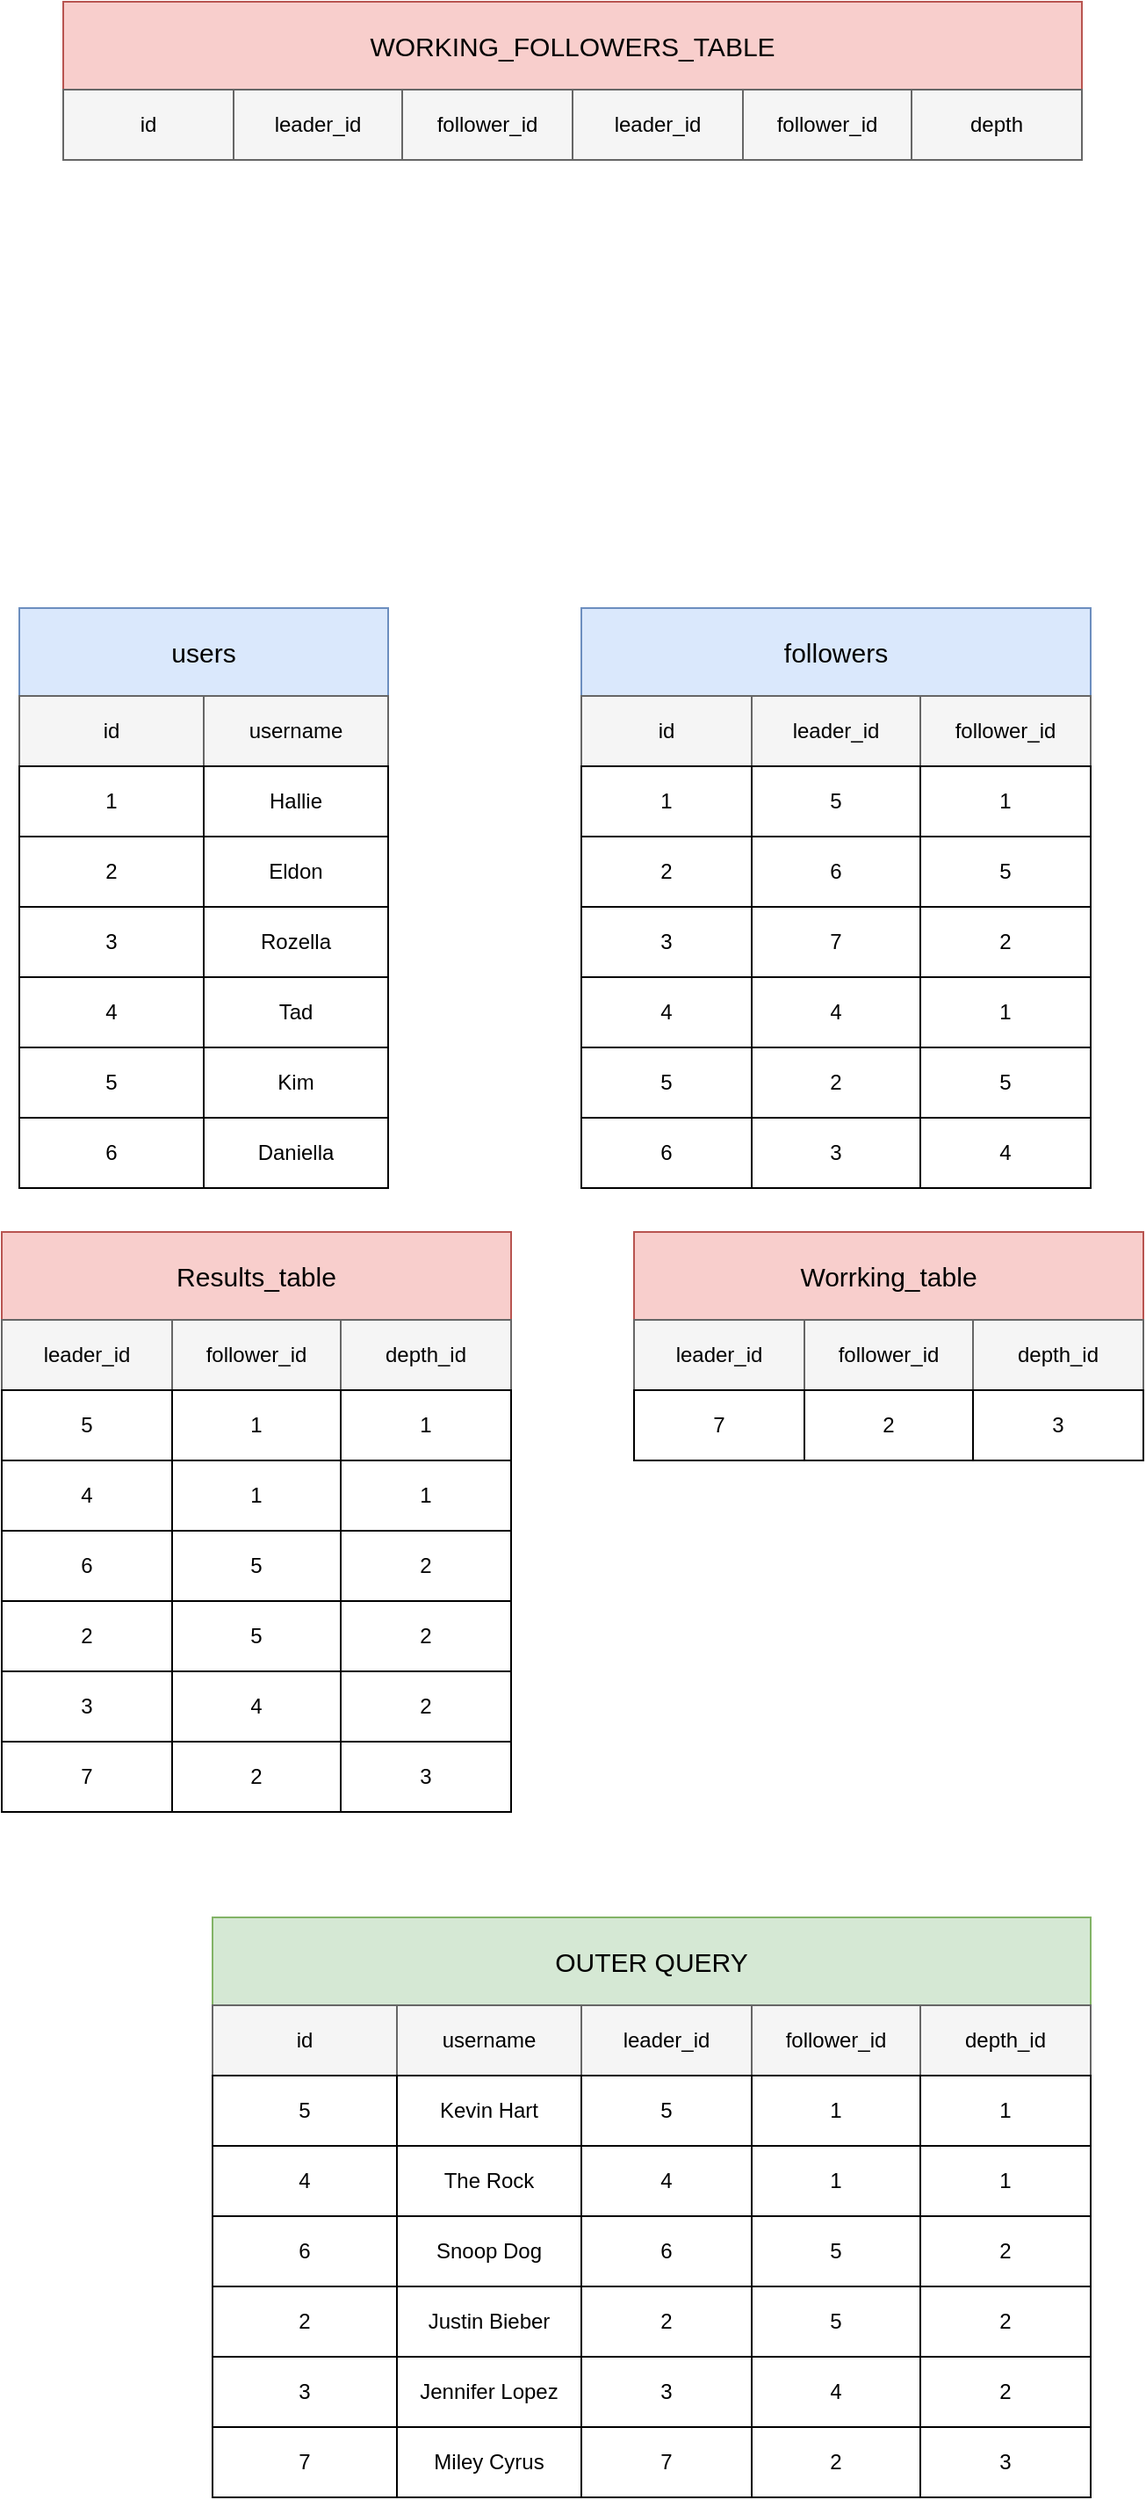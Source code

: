 <mxfile version="13.9.9" type="device" pages="2"><diagram id="JQkdVLhNxjKPoFxUHx1E" name="Page-1"><mxGraphModel dx="1024" dy="632" grid="1" gridSize="10" guides="1" tooltips="1" connect="1" arrows="1" fold="1" page="1" pageScale="1" pageWidth="850" pageHeight="1100" math="0" shadow="0"><root><mxCell id="0"/><mxCell id="1" parent="0"/><mxCell id="dmk6vlCJEGKwPrE76rM4-1" value="WORKING_FOLLOWERS_TABLE" style="rounded=0;whiteSpace=wrap;html=1;fillColor=#f8cecc;strokeColor=#b85450;fontSize=15;" parent="1" vertex="1"><mxGeometry x="135" y="40" width="580" height="50" as="geometry"/></mxCell><mxCell id="dmk6vlCJEGKwPrE76rM4-18" value="" style="shape=table;html=1;whiteSpace=wrap;startSize=0;container=1;collapsible=0;childLayout=tableLayout;fillColor=#f5f5f5;strokeColor=#666666;fontColor=#333333;" parent="1" vertex="1"><mxGeometry x="135" y="90" width="580" height="40" as="geometry"/></mxCell><mxCell id="dmk6vlCJEGKwPrE76rM4-19" value="" style="shape=partialRectangle;html=1;whiteSpace=wrap;collapsible=0;dropTarget=0;pointerEvents=0;fillColor=none;top=0;left=0;bottom=0;right=0;points=[[0,0.5],[1,0.5]];portConstraint=eastwest;" parent="dmk6vlCJEGKwPrE76rM4-18" vertex="1"><mxGeometry width="580" height="40" as="geometry"/></mxCell><mxCell id="dmk6vlCJEGKwPrE76rM4-20" value="id" style="shape=partialRectangle;html=1;whiteSpace=wrap;connectable=0;overflow=hidden;fillColor=none;top=0;left=0;bottom=0;right=0;" parent="dmk6vlCJEGKwPrE76rM4-19" vertex="1"><mxGeometry width="97" height="40" as="geometry"/></mxCell><mxCell id="dmk6vlCJEGKwPrE76rM4-21" value="leader_id" style="shape=partialRectangle;html=1;whiteSpace=wrap;connectable=0;overflow=hidden;fillColor=none;top=0;left=0;bottom=0;right=0;" parent="dmk6vlCJEGKwPrE76rM4-19" vertex="1"><mxGeometry x="97" width="96" height="40" as="geometry"/></mxCell><mxCell id="dmk6vlCJEGKwPrE76rM4-22" value="follower_id" style="shape=partialRectangle;html=1;whiteSpace=wrap;connectable=0;overflow=hidden;fillColor=none;top=0;left=0;bottom=0;right=0;" parent="dmk6vlCJEGKwPrE76rM4-19" vertex="1"><mxGeometry x="193" width="97" height="40" as="geometry"/></mxCell><mxCell id="dmk6vlCJEGKwPrE76rM4-23" value="leader_id" style="shape=partialRectangle;html=1;whiteSpace=wrap;connectable=0;overflow=hidden;fillColor=none;top=0;left=0;bottom=0;right=0;" parent="dmk6vlCJEGKwPrE76rM4-19" vertex="1"><mxGeometry x="290" width="97" height="40" as="geometry"/></mxCell><mxCell id="dmk6vlCJEGKwPrE76rM4-24" value="follower_id" style="shape=partialRectangle;html=1;whiteSpace=wrap;connectable=0;overflow=hidden;fillColor=none;top=0;left=0;bottom=0;right=0;" parent="dmk6vlCJEGKwPrE76rM4-19" vertex="1"><mxGeometry x="387" width="96" height="40" as="geometry"/></mxCell><mxCell id="dmk6vlCJEGKwPrE76rM4-25" value="depth" style="shape=partialRectangle;html=1;whiteSpace=wrap;connectable=0;overflow=hidden;fillColor=none;top=0;left=0;bottom=0;right=0;" parent="dmk6vlCJEGKwPrE76rM4-19" vertex="1"><mxGeometry x="483" width="97" height="40" as="geometry"/></mxCell><mxCell id="dmk6vlCJEGKwPrE76rM4-47" value="Results_table" style="rounded=0;whiteSpace=wrap;html=1;fillColor=#f8cecc;strokeColor=#b85450;fontSize=15;" parent="1" vertex="1"><mxGeometry x="100" y="740" width="290" height="50" as="geometry"/></mxCell><mxCell id="dmk6vlCJEGKwPrE76rM4-48" value="" style="shape=table;html=1;whiteSpace=wrap;startSize=0;container=1;collapsible=0;childLayout=tableLayout;fillColor=#f5f5f5;strokeColor=#666666;fontColor=#333333;" parent="1" vertex="1"><mxGeometry x="100" y="790" width="290" height="40" as="geometry"/></mxCell><mxCell id="dmk6vlCJEGKwPrE76rM4-49" value="" style="shape=partialRectangle;html=1;whiteSpace=wrap;collapsible=0;dropTarget=0;pointerEvents=0;fillColor=none;top=0;left=0;bottom=0;right=0;points=[[0,0.5],[1,0.5]];portConstraint=eastwest;" parent="dmk6vlCJEGKwPrE76rM4-48" vertex="1"><mxGeometry width="290" height="40" as="geometry"/></mxCell><mxCell id="dmk6vlCJEGKwPrE76rM4-50" value="leader_id" style="shape=partialRectangle;html=1;whiteSpace=wrap;connectable=0;overflow=hidden;fillColor=none;top=0;left=0;bottom=0;right=0;" parent="dmk6vlCJEGKwPrE76rM4-49" vertex="1"><mxGeometry width="97" height="40" as="geometry"/></mxCell><mxCell id="dmk6vlCJEGKwPrE76rM4-51" value="follower_id" style="shape=partialRectangle;html=1;whiteSpace=wrap;connectable=0;overflow=hidden;fillColor=none;top=0;left=0;bottom=0;right=0;" parent="dmk6vlCJEGKwPrE76rM4-49" vertex="1"><mxGeometry x="97" width="96" height="40" as="geometry"/></mxCell><mxCell id="dmk6vlCJEGKwPrE76rM4-52" value="depth_id" style="shape=partialRectangle;html=1;whiteSpace=wrap;connectable=0;overflow=hidden;fillColor=none;top=0;left=0;bottom=0;right=0;" parent="dmk6vlCJEGKwPrE76rM4-49" vertex="1"><mxGeometry x="193" width="97" height="40" as="geometry"/></mxCell><mxCell id="dmk6vlCJEGKwPrE76rM4-54" value="" style="shape=table;html=1;whiteSpace=wrap;startSize=0;container=1;collapsible=0;childLayout=tableLayout;" parent="1" vertex="1"><mxGeometry x="100" y="830" width="290" height="40" as="geometry"/></mxCell><mxCell id="dmk6vlCJEGKwPrE76rM4-55" value="" style="shape=partialRectangle;html=1;whiteSpace=wrap;collapsible=0;dropTarget=0;pointerEvents=0;fillColor=none;top=0;left=0;bottom=0;right=0;points=[[0,0.5],[1,0.5]];portConstraint=eastwest;" parent="dmk6vlCJEGKwPrE76rM4-54" vertex="1"><mxGeometry width="290" height="40" as="geometry"/></mxCell><mxCell id="dmk6vlCJEGKwPrE76rM4-56" value="5" style="shape=partialRectangle;html=1;whiteSpace=wrap;connectable=0;overflow=hidden;fillColor=none;top=0;left=0;bottom=0;right=0;" parent="dmk6vlCJEGKwPrE76rM4-55" vertex="1"><mxGeometry width="97" height="40" as="geometry"/></mxCell><mxCell id="dmk6vlCJEGKwPrE76rM4-57" value="1" style="shape=partialRectangle;html=1;whiteSpace=wrap;connectable=0;overflow=hidden;fillColor=none;top=0;left=0;bottom=0;right=0;" parent="dmk6vlCJEGKwPrE76rM4-55" vertex="1"><mxGeometry x="97" width="96" height="40" as="geometry"/></mxCell><mxCell id="dmk6vlCJEGKwPrE76rM4-58" value="1" style="shape=partialRectangle;html=1;whiteSpace=wrap;connectable=0;overflow=hidden;fillColor=none;top=0;left=0;bottom=0;right=0;" parent="dmk6vlCJEGKwPrE76rM4-55" vertex="1"><mxGeometry x="193" width="97" height="40" as="geometry"/></mxCell><mxCell id="dmk6vlCJEGKwPrE76rM4-59" value="" style="shape=table;html=1;whiteSpace=wrap;startSize=0;container=1;collapsible=0;childLayout=tableLayout;" parent="1" vertex="1"><mxGeometry x="100" y="870" width="290" height="40" as="geometry"/></mxCell><mxCell id="dmk6vlCJEGKwPrE76rM4-60" value="" style="shape=partialRectangle;html=1;whiteSpace=wrap;collapsible=0;dropTarget=0;pointerEvents=0;fillColor=none;top=0;left=0;bottom=0;right=0;points=[[0,0.5],[1,0.5]];portConstraint=eastwest;" parent="dmk6vlCJEGKwPrE76rM4-59" vertex="1"><mxGeometry width="290" height="40" as="geometry"/></mxCell><mxCell id="dmk6vlCJEGKwPrE76rM4-61" value="4" style="shape=partialRectangle;html=1;whiteSpace=wrap;connectable=0;overflow=hidden;fillColor=none;top=0;left=0;bottom=0;right=0;" parent="dmk6vlCJEGKwPrE76rM4-60" vertex="1"><mxGeometry width="97" height="40" as="geometry"/></mxCell><mxCell id="dmk6vlCJEGKwPrE76rM4-62" value="1" style="shape=partialRectangle;html=1;whiteSpace=wrap;connectable=0;overflow=hidden;fillColor=none;top=0;left=0;bottom=0;right=0;" parent="dmk6vlCJEGKwPrE76rM4-60" vertex="1"><mxGeometry x="97" width="96" height="40" as="geometry"/></mxCell><mxCell id="dmk6vlCJEGKwPrE76rM4-63" value="1" style="shape=partialRectangle;html=1;whiteSpace=wrap;connectable=0;overflow=hidden;fillColor=none;top=0;left=0;bottom=0;right=0;" parent="dmk6vlCJEGKwPrE76rM4-60" vertex="1"><mxGeometry x="193" width="97" height="40" as="geometry"/></mxCell><mxCell id="dmk6vlCJEGKwPrE76rM4-64" value="Worrking_table" style="rounded=0;whiteSpace=wrap;html=1;fillColor=#f8cecc;strokeColor=#b85450;fontSize=15;" parent="1" vertex="1"><mxGeometry x="460" y="740" width="290" height="50" as="geometry"/></mxCell><mxCell id="dmk6vlCJEGKwPrE76rM4-65" value="" style="shape=table;html=1;whiteSpace=wrap;startSize=0;container=1;collapsible=0;childLayout=tableLayout;fillColor=#f5f5f5;strokeColor=#666666;fontColor=#333333;" parent="1" vertex="1"><mxGeometry x="460" y="790" width="290" height="40" as="geometry"/></mxCell><mxCell id="dmk6vlCJEGKwPrE76rM4-66" value="" style="shape=partialRectangle;html=1;whiteSpace=wrap;collapsible=0;dropTarget=0;pointerEvents=0;fillColor=none;top=0;left=0;bottom=0;right=0;points=[[0,0.5],[1,0.5]];portConstraint=eastwest;" parent="dmk6vlCJEGKwPrE76rM4-65" vertex="1"><mxGeometry width="290" height="40" as="geometry"/></mxCell><mxCell id="dmk6vlCJEGKwPrE76rM4-67" value="leader_id" style="shape=partialRectangle;html=1;whiteSpace=wrap;connectable=0;overflow=hidden;fillColor=none;top=0;left=0;bottom=0;right=0;" parent="dmk6vlCJEGKwPrE76rM4-66" vertex="1"><mxGeometry width="97" height="40" as="geometry"/></mxCell><mxCell id="dmk6vlCJEGKwPrE76rM4-68" value="follower_id" style="shape=partialRectangle;html=1;whiteSpace=wrap;connectable=0;overflow=hidden;fillColor=none;top=0;left=0;bottom=0;right=0;" parent="dmk6vlCJEGKwPrE76rM4-66" vertex="1"><mxGeometry x="97" width="96" height="40" as="geometry"/></mxCell><mxCell id="dmk6vlCJEGKwPrE76rM4-69" value="depth_id" style="shape=partialRectangle;html=1;whiteSpace=wrap;connectable=0;overflow=hidden;fillColor=none;top=0;left=0;bottom=0;right=0;" parent="dmk6vlCJEGKwPrE76rM4-66" vertex="1"><mxGeometry x="193" width="97" height="40" as="geometry"/></mxCell><mxCell id="dmk6vlCJEGKwPrE76rM4-116" value="followers" style="rounded=0;whiteSpace=wrap;html=1;fillColor=#dae8fc;strokeColor=#6c8ebf;fontSize=15;" parent="1" vertex="1"><mxGeometry x="430" y="385" width="290" height="50" as="geometry"/></mxCell><mxCell id="dmk6vlCJEGKwPrE76rM4-117" value="" style="shape=table;html=1;whiteSpace=wrap;startSize=0;container=1;collapsible=0;childLayout=tableLayout;fillColor=#f5f5f5;strokeColor=#666666;fontColor=#333333;" parent="1" vertex="1"><mxGeometry x="430" y="435" width="290" height="40" as="geometry"/></mxCell><mxCell id="dmk6vlCJEGKwPrE76rM4-118" value="" style="shape=partialRectangle;html=1;whiteSpace=wrap;collapsible=0;dropTarget=0;pointerEvents=0;fillColor=none;top=0;left=0;bottom=0;right=0;points=[[0,0.5],[1,0.5]];portConstraint=eastwest;" parent="dmk6vlCJEGKwPrE76rM4-117" vertex="1"><mxGeometry width="290" height="40" as="geometry"/></mxCell><mxCell id="dmk6vlCJEGKwPrE76rM4-119" value="id" style="shape=partialRectangle;html=1;whiteSpace=wrap;connectable=0;overflow=hidden;fillColor=none;top=0;left=0;bottom=0;right=0;" parent="dmk6vlCJEGKwPrE76rM4-118" vertex="1"><mxGeometry width="97" height="40" as="geometry"/></mxCell><mxCell id="dmk6vlCJEGKwPrE76rM4-120" value="leader_id" style="shape=partialRectangle;html=1;whiteSpace=wrap;connectable=0;overflow=hidden;fillColor=none;top=0;left=0;bottom=0;right=0;" parent="dmk6vlCJEGKwPrE76rM4-118" vertex="1"><mxGeometry x="97" width="96" height="40" as="geometry"/></mxCell><mxCell id="dmk6vlCJEGKwPrE76rM4-121" value="follower_id" style="shape=partialRectangle;html=1;whiteSpace=wrap;connectable=0;overflow=hidden;fillColor=none;top=0;left=0;bottom=0;right=0;" parent="dmk6vlCJEGKwPrE76rM4-118" vertex="1"><mxGeometry x="193" width="97" height="40" as="geometry"/></mxCell><mxCell id="dmk6vlCJEGKwPrE76rM4-122" value="" style="shape=table;html=1;whiteSpace=wrap;startSize=0;container=1;collapsible=0;childLayout=tableLayout;" parent="1" vertex="1"><mxGeometry x="430" y="475" width="290" height="40" as="geometry"/></mxCell><mxCell id="dmk6vlCJEGKwPrE76rM4-123" value="" style="shape=partialRectangle;html=1;whiteSpace=wrap;collapsible=0;dropTarget=0;pointerEvents=0;fillColor=none;top=0;left=0;bottom=0;right=0;points=[[0,0.5],[1,0.5]];portConstraint=eastwest;" parent="dmk6vlCJEGKwPrE76rM4-122" vertex="1"><mxGeometry width="290" height="40" as="geometry"/></mxCell><mxCell id="dmk6vlCJEGKwPrE76rM4-124" value="1" style="shape=partialRectangle;html=1;whiteSpace=wrap;connectable=0;overflow=hidden;fillColor=none;top=0;left=0;bottom=0;right=0;" parent="dmk6vlCJEGKwPrE76rM4-123" vertex="1"><mxGeometry width="97" height="40" as="geometry"/></mxCell><mxCell id="dmk6vlCJEGKwPrE76rM4-125" value="5" style="shape=partialRectangle;html=1;whiteSpace=wrap;connectable=0;overflow=hidden;fillColor=none;top=0;left=0;bottom=0;right=0;" parent="dmk6vlCJEGKwPrE76rM4-123" vertex="1"><mxGeometry x="97" width="96" height="40" as="geometry"/></mxCell><mxCell id="dmk6vlCJEGKwPrE76rM4-126" value="1" style="shape=partialRectangle;html=1;whiteSpace=wrap;connectable=0;overflow=hidden;fillColor=none;top=0;left=0;bottom=0;right=0;" parent="dmk6vlCJEGKwPrE76rM4-123" vertex="1"><mxGeometry x="193" width="97" height="40" as="geometry"/></mxCell><mxCell id="Pwxt9ZCc4Uq-Sh0hL-1l-25" value="" style="shape=table;html=1;whiteSpace=wrap;startSize=0;container=1;collapsible=0;childLayout=tableLayout;" parent="1" vertex="1"><mxGeometry x="430" y="555" width="290" height="160" as="geometry"/></mxCell><mxCell id="Pwxt9ZCc4Uq-Sh0hL-1l-26" value="" style="shape=partialRectangle;html=1;whiteSpace=wrap;collapsible=0;dropTarget=0;pointerEvents=0;fillColor=none;top=0;left=0;bottom=0;right=0;points=[[0,0.5],[1,0.5]];portConstraint=eastwest;" parent="Pwxt9ZCc4Uq-Sh0hL-1l-25" vertex="1"><mxGeometry width="290" height="40" as="geometry"/></mxCell><mxCell id="Pwxt9ZCc4Uq-Sh0hL-1l-27" value="3" style="shape=partialRectangle;html=1;whiteSpace=wrap;connectable=0;overflow=hidden;fillColor=none;top=0;left=0;bottom=0;right=0;" parent="Pwxt9ZCc4Uq-Sh0hL-1l-26" vertex="1"><mxGeometry width="97" height="40" as="geometry"/></mxCell><mxCell id="Pwxt9ZCc4Uq-Sh0hL-1l-28" value="7" style="shape=partialRectangle;html=1;whiteSpace=wrap;connectable=0;overflow=hidden;fillColor=none;top=0;left=0;bottom=0;right=0;" parent="Pwxt9ZCc4Uq-Sh0hL-1l-26" vertex="1"><mxGeometry x="97" width="96" height="40" as="geometry"/></mxCell><mxCell id="Pwxt9ZCc4Uq-Sh0hL-1l-29" value="2" style="shape=partialRectangle;html=1;whiteSpace=wrap;connectable=0;overflow=hidden;fillColor=none;top=0;left=0;bottom=0;right=0;" parent="Pwxt9ZCc4Uq-Sh0hL-1l-26" vertex="1"><mxGeometry x="193" width="97" height="40" as="geometry"/></mxCell><mxCell id="Pwxt9ZCc4Uq-Sh0hL-1l-30" value="" style="shape=partialRectangle;html=1;whiteSpace=wrap;collapsible=0;dropTarget=0;pointerEvents=0;fillColor=none;top=0;left=0;bottom=0;right=0;points=[[0,0.5],[1,0.5]];portConstraint=eastwest;" parent="Pwxt9ZCc4Uq-Sh0hL-1l-25" vertex="1"><mxGeometry y="40" width="290" height="40" as="geometry"/></mxCell><mxCell id="Pwxt9ZCc4Uq-Sh0hL-1l-31" value="4" style="shape=partialRectangle;html=1;whiteSpace=wrap;connectable=0;overflow=hidden;fillColor=none;top=0;left=0;bottom=0;right=0;" parent="Pwxt9ZCc4Uq-Sh0hL-1l-30" vertex="1"><mxGeometry width="97" height="40" as="geometry"/></mxCell><mxCell id="Pwxt9ZCc4Uq-Sh0hL-1l-32" value="4" style="shape=partialRectangle;html=1;whiteSpace=wrap;connectable=0;overflow=hidden;fillColor=none;top=0;left=0;bottom=0;right=0;" parent="Pwxt9ZCc4Uq-Sh0hL-1l-30" vertex="1"><mxGeometry x="97" width="96" height="40" as="geometry"/></mxCell><mxCell id="Pwxt9ZCc4Uq-Sh0hL-1l-33" value="1" style="shape=partialRectangle;html=1;whiteSpace=wrap;connectable=0;overflow=hidden;fillColor=none;top=0;left=0;bottom=0;right=0;" parent="Pwxt9ZCc4Uq-Sh0hL-1l-30" vertex="1"><mxGeometry x="193" width="97" height="40" as="geometry"/></mxCell><mxCell id="Pwxt9ZCc4Uq-Sh0hL-1l-34" value="" style="shape=partialRectangle;html=1;whiteSpace=wrap;collapsible=0;dropTarget=0;pointerEvents=0;fillColor=none;top=0;left=0;bottom=0;right=0;points=[[0,0.5],[1,0.5]];portConstraint=eastwest;" parent="Pwxt9ZCc4Uq-Sh0hL-1l-25" vertex="1"><mxGeometry y="80" width="290" height="40" as="geometry"/></mxCell><mxCell id="Pwxt9ZCc4Uq-Sh0hL-1l-35" value="5" style="shape=partialRectangle;html=1;whiteSpace=wrap;connectable=0;overflow=hidden;fillColor=none;top=0;left=0;bottom=0;right=0;" parent="Pwxt9ZCc4Uq-Sh0hL-1l-34" vertex="1"><mxGeometry width="97" height="40" as="geometry"/></mxCell><mxCell id="Pwxt9ZCc4Uq-Sh0hL-1l-36" value="2" style="shape=partialRectangle;html=1;whiteSpace=wrap;connectable=0;overflow=hidden;fillColor=none;top=0;left=0;bottom=0;right=0;" parent="Pwxt9ZCc4Uq-Sh0hL-1l-34" vertex="1"><mxGeometry x="97" width="96" height="40" as="geometry"/></mxCell><mxCell id="Pwxt9ZCc4Uq-Sh0hL-1l-37" value="5" style="shape=partialRectangle;html=1;whiteSpace=wrap;connectable=0;overflow=hidden;fillColor=none;top=0;left=0;bottom=0;right=0;" parent="Pwxt9ZCc4Uq-Sh0hL-1l-34" vertex="1"><mxGeometry x="193" width="97" height="40" as="geometry"/></mxCell><mxCell id="Pwxt9ZCc4Uq-Sh0hL-1l-38" value="" style="shape=partialRectangle;html=1;whiteSpace=wrap;collapsible=0;dropTarget=0;pointerEvents=0;fillColor=none;top=0;left=0;bottom=0;right=0;points=[[0,0.5],[1,0.5]];portConstraint=eastwest;" parent="Pwxt9ZCc4Uq-Sh0hL-1l-25" vertex="1"><mxGeometry y="120" width="290" height="40" as="geometry"/></mxCell><mxCell id="Pwxt9ZCc4Uq-Sh0hL-1l-39" value="6" style="shape=partialRectangle;html=1;whiteSpace=wrap;connectable=0;overflow=hidden;fillColor=none;top=0;left=0;bottom=0;right=0;" parent="Pwxt9ZCc4Uq-Sh0hL-1l-38" vertex="1"><mxGeometry width="97" height="40" as="geometry"/></mxCell><mxCell id="Pwxt9ZCc4Uq-Sh0hL-1l-40" value="3" style="shape=partialRectangle;html=1;whiteSpace=wrap;connectable=0;overflow=hidden;fillColor=none;top=0;left=0;bottom=0;right=0;" parent="Pwxt9ZCc4Uq-Sh0hL-1l-38" vertex="1"><mxGeometry x="97" width="96" height="40" as="geometry"/></mxCell><mxCell id="Pwxt9ZCc4Uq-Sh0hL-1l-41" value="4" style="shape=partialRectangle;html=1;whiteSpace=wrap;connectable=0;overflow=hidden;fillColor=none;top=0;left=0;bottom=0;right=0;" parent="Pwxt9ZCc4Uq-Sh0hL-1l-38" vertex="1"><mxGeometry x="193" width="97" height="40" as="geometry"/></mxCell><mxCell id="Pwxt9ZCc4Uq-Sh0hL-1l-58" value="" style="shape=table;html=1;whiteSpace=wrap;startSize=0;container=1;collapsible=0;childLayout=tableLayout;" parent="1" vertex="1"><mxGeometry x="430" y="515" width="290" height="40" as="geometry"/></mxCell><mxCell id="Pwxt9ZCc4Uq-Sh0hL-1l-59" value="" style="shape=partialRectangle;html=1;whiteSpace=wrap;collapsible=0;dropTarget=0;pointerEvents=0;fillColor=none;top=0;left=0;bottom=0;right=0;points=[[0,0.5],[1,0.5]];portConstraint=eastwest;" parent="Pwxt9ZCc4Uq-Sh0hL-1l-58" vertex="1"><mxGeometry width="290" height="40" as="geometry"/></mxCell><mxCell id="Pwxt9ZCc4Uq-Sh0hL-1l-60" value="2" style="shape=partialRectangle;html=1;whiteSpace=wrap;connectable=0;overflow=hidden;fillColor=none;top=0;left=0;bottom=0;right=0;" parent="Pwxt9ZCc4Uq-Sh0hL-1l-59" vertex="1"><mxGeometry width="97" height="40" as="geometry"/></mxCell><mxCell id="Pwxt9ZCc4Uq-Sh0hL-1l-61" value="6" style="shape=partialRectangle;html=1;whiteSpace=wrap;connectable=0;overflow=hidden;fillColor=none;top=0;left=0;bottom=0;right=0;" parent="Pwxt9ZCc4Uq-Sh0hL-1l-59" vertex="1"><mxGeometry x="97" width="96" height="40" as="geometry"/></mxCell><mxCell id="Pwxt9ZCc4Uq-Sh0hL-1l-62" value="5" style="shape=partialRectangle;html=1;whiteSpace=wrap;connectable=0;overflow=hidden;fillColor=none;top=0;left=0;bottom=0;right=0;" parent="Pwxt9ZCc4Uq-Sh0hL-1l-59" vertex="1"><mxGeometry x="193" width="97" height="40" as="geometry"/></mxCell><mxCell id="Pwxt9ZCc4Uq-Sh0hL-1l-165" value="" style="shape=table;html=1;whiteSpace=wrap;startSize=0;container=1;collapsible=0;childLayout=tableLayout;" parent="1" vertex="1"><mxGeometry x="100" y="910" width="290" height="40" as="geometry"/></mxCell><mxCell id="Pwxt9ZCc4Uq-Sh0hL-1l-166" value="" style="shape=partialRectangle;html=1;whiteSpace=wrap;collapsible=0;dropTarget=0;pointerEvents=0;fillColor=none;top=0;left=0;bottom=0;right=0;points=[[0,0.5],[1,0.5]];portConstraint=eastwest;" parent="Pwxt9ZCc4Uq-Sh0hL-1l-165" vertex="1"><mxGeometry width="290" height="40" as="geometry"/></mxCell><mxCell id="Pwxt9ZCc4Uq-Sh0hL-1l-167" value="6" style="shape=partialRectangle;html=1;whiteSpace=wrap;connectable=0;overflow=hidden;fillColor=none;top=0;left=0;bottom=0;right=0;" parent="Pwxt9ZCc4Uq-Sh0hL-1l-166" vertex="1"><mxGeometry width="97" height="40" as="geometry"/></mxCell><mxCell id="Pwxt9ZCc4Uq-Sh0hL-1l-168" value="5" style="shape=partialRectangle;html=1;whiteSpace=wrap;connectable=0;overflow=hidden;fillColor=none;top=0;left=0;bottom=0;right=0;" parent="Pwxt9ZCc4Uq-Sh0hL-1l-166" vertex="1"><mxGeometry x="97" width="96" height="40" as="geometry"/></mxCell><mxCell id="Pwxt9ZCc4Uq-Sh0hL-1l-169" value="2" style="shape=partialRectangle;html=1;whiteSpace=wrap;connectable=0;overflow=hidden;fillColor=none;top=0;left=0;bottom=0;right=0;" parent="Pwxt9ZCc4Uq-Sh0hL-1l-166" vertex="1"><mxGeometry x="193" width="97" height="40" as="geometry"/></mxCell><mxCell id="Pwxt9ZCc4Uq-Sh0hL-1l-170" value="" style="shape=table;html=1;whiteSpace=wrap;startSize=0;container=1;collapsible=0;childLayout=tableLayout;" parent="1" vertex="1"><mxGeometry x="100" y="950" width="290" height="40" as="geometry"/></mxCell><mxCell id="Pwxt9ZCc4Uq-Sh0hL-1l-171" value="" style="shape=partialRectangle;html=1;whiteSpace=wrap;collapsible=0;dropTarget=0;pointerEvents=0;fillColor=none;top=0;left=0;bottom=0;right=0;points=[[0,0.5],[1,0.5]];portConstraint=eastwest;" parent="Pwxt9ZCc4Uq-Sh0hL-1l-170" vertex="1"><mxGeometry width="290" height="40" as="geometry"/></mxCell><mxCell id="Pwxt9ZCc4Uq-Sh0hL-1l-172" value="2" style="shape=partialRectangle;html=1;whiteSpace=wrap;connectable=0;overflow=hidden;fillColor=none;top=0;left=0;bottom=0;right=0;" parent="Pwxt9ZCc4Uq-Sh0hL-1l-171" vertex="1"><mxGeometry width="97" height="40" as="geometry"/></mxCell><mxCell id="Pwxt9ZCc4Uq-Sh0hL-1l-173" value="5" style="shape=partialRectangle;html=1;whiteSpace=wrap;connectable=0;overflow=hidden;fillColor=none;top=0;left=0;bottom=0;right=0;" parent="Pwxt9ZCc4Uq-Sh0hL-1l-171" vertex="1"><mxGeometry x="97" width="96" height="40" as="geometry"/></mxCell><mxCell id="Pwxt9ZCc4Uq-Sh0hL-1l-174" value="2" style="shape=partialRectangle;html=1;whiteSpace=wrap;connectable=0;overflow=hidden;fillColor=none;top=0;left=0;bottom=0;right=0;" parent="Pwxt9ZCc4Uq-Sh0hL-1l-171" vertex="1"><mxGeometry x="193" width="97" height="40" as="geometry"/></mxCell><mxCell id="Pwxt9ZCc4Uq-Sh0hL-1l-175" value="" style="shape=table;html=1;whiteSpace=wrap;startSize=0;container=1;collapsible=0;childLayout=tableLayout;" parent="1" vertex="1"><mxGeometry x="100" y="990" width="290" height="40" as="geometry"/></mxCell><mxCell id="Pwxt9ZCc4Uq-Sh0hL-1l-176" value="" style="shape=partialRectangle;html=1;whiteSpace=wrap;collapsible=0;dropTarget=0;pointerEvents=0;fillColor=none;top=0;left=0;bottom=0;right=0;points=[[0,0.5],[1,0.5]];portConstraint=eastwest;" parent="Pwxt9ZCc4Uq-Sh0hL-1l-175" vertex="1"><mxGeometry width="290" height="40" as="geometry"/></mxCell><mxCell id="Pwxt9ZCc4Uq-Sh0hL-1l-177" value="3" style="shape=partialRectangle;html=1;whiteSpace=wrap;connectable=0;overflow=hidden;fillColor=none;top=0;left=0;bottom=0;right=0;" parent="Pwxt9ZCc4Uq-Sh0hL-1l-176" vertex="1"><mxGeometry width="97" height="40" as="geometry"/></mxCell><mxCell id="Pwxt9ZCc4Uq-Sh0hL-1l-178" value="4" style="shape=partialRectangle;html=1;whiteSpace=wrap;connectable=0;overflow=hidden;fillColor=none;top=0;left=0;bottom=0;right=0;" parent="Pwxt9ZCc4Uq-Sh0hL-1l-176" vertex="1"><mxGeometry x="97" width="96" height="40" as="geometry"/></mxCell><mxCell id="Pwxt9ZCc4Uq-Sh0hL-1l-179" value="2" style="shape=partialRectangle;html=1;whiteSpace=wrap;connectable=0;overflow=hidden;fillColor=none;top=0;left=0;bottom=0;right=0;" parent="Pwxt9ZCc4Uq-Sh0hL-1l-176" vertex="1"><mxGeometry x="193" width="97" height="40" as="geometry"/></mxCell><mxCell id="Pwxt9ZCc4Uq-Sh0hL-1l-220" value="" style="shape=table;html=1;whiteSpace=wrap;startSize=0;container=1;collapsible=0;childLayout=tableLayout;" parent="1" vertex="1"><mxGeometry x="100" y="1030" width="290" height="40" as="geometry"/></mxCell><mxCell id="Pwxt9ZCc4Uq-Sh0hL-1l-221" value="" style="shape=partialRectangle;html=1;whiteSpace=wrap;collapsible=0;dropTarget=0;pointerEvents=0;fillColor=none;top=0;left=0;bottom=0;right=0;points=[[0,0.5],[1,0.5]];portConstraint=eastwest;" parent="Pwxt9ZCc4Uq-Sh0hL-1l-220" vertex="1"><mxGeometry width="290" height="40" as="geometry"/></mxCell><mxCell id="Pwxt9ZCc4Uq-Sh0hL-1l-222" value="7" style="shape=partialRectangle;html=1;whiteSpace=wrap;connectable=0;overflow=hidden;fillColor=none;top=0;left=0;bottom=0;right=0;" parent="Pwxt9ZCc4Uq-Sh0hL-1l-221" vertex="1"><mxGeometry width="97" height="40" as="geometry"/></mxCell><mxCell id="Pwxt9ZCc4Uq-Sh0hL-1l-223" value="2" style="shape=partialRectangle;html=1;whiteSpace=wrap;connectable=0;overflow=hidden;fillColor=none;top=0;left=0;bottom=0;right=0;" parent="Pwxt9ZCc4Uq-Sh0hL-1l-221" vertex="1"><mxGeometry x="97" width="96" height="40" as="geometry"/></mxCell><mxCell id="Pwxt9ZCc4Uq-Sh0hL-1l-224" value="3" style="shape=partialRectangle;html=1;whiteSpace=wrap;connectable=0;overflow=hidden;fillColor=none;top=0;left=0;bottom=0;right=0;" parent="Pwxt9ZCc4Uq-Sh0hL-1l-221" vertex="1"><mxGeometry x="193" width="97" height="40" as="geometry"/></mxCell><mxCell id="Pwxt9ZCc4Uq-Sh0hL-1l-225" value="" style="shape=table;html=1;whiteSpace=wrap;startSize=0;container=1;collapsible=0;childLayout=tableLayout;" parent="1" vertex="1"><mxGeometry x="460" y="830" width="290" height="40" as="geometry"/></mxCell><mxCell id="Pwxt9ZCc4Uq-Sh0hL-1l-226" value="" style="shape=partialRectangle;html=1;whiteSpace=wrap;collapsible=0;dropTarget=0;pointerEvents=0;fillColor=none;top=0;left=0;bottom=0;right=0;points=[[0,0.5],[1,0.5]];portConstraint=eastwest;" parent="Pwxt9ZCc4Uq-Sh0hL-1l-225" vertex="1"><mxGeometry width="290" height="40" as="geometry"/></mxCell><mxCell id="Pwxt9ZCc4Uq-Sh0hL-1l-227" value="7" style="shape=partialRectangle;html=1;whiteSpace=wrap;connectable=0;overflow=hidden;fillColor=none;top=0;left=0;bottom=0;right=0;" parent="Pwxt9ZCc4Uq-Sh0hL-1l-226" vertex="1"><mxGeometry width="97" height="40" as="geometry"/></mxCell><mxCell id="Pwxt9ZCc4Uq-Sh0hL-1l-228" value="2" style="shape=partialRectangle;html=1;whiteSpace=wrap;connectable=0;overflow=hidden;fillColor=none;top=0;left=0;bottom=0;right=0;" parent="Pwxt9ZCc4Uq-Sh0hL-1l-226" vertex="1"><mxGeometry x="97" width="96" height="40" as="geometry"/></mxCell><mxCell id="Pwxt9ZCc4Uq-Sh0hL-1l-229" value="3" style="shape=partialRectangle;html=1;whiteSpace=wrap;connectable=0;overflow=hidden;fillColor=none;top=0;left=0;bottom=0;right=0;" parent="Pwxt9ZCc4Uq-Sh0hL-1l-226" vertex="1"><mxGeometry x="193" width="97" height="40" as="geometry"/></mxCell><mxCell id="Pwxt9ZCc4Uq-Sh0hL-1l-230" value="OUTER QUERY" style="rounded=0;whiteSpace=wrap;html=1;fillColor=#d5e8d4;strokeColor=#82b366;fontSize=15;" parent="1" vertex="1"><mxGeometry x="220" y="1130" width="500" height="50" as="geometry"/></mxCell><mxCell id="_lXM1o4nG6QbWn5WME-7-36" value="" style="shape=table;html=1;whiteSpace=wrap;startSize=0;container=1;collapsible=0;childLayout=tableLayout;fillColor=#f5f5f5;strokeColor=#666666;fontColor=#333333;" parent="1" vertex="1"><mxGeometry x="430" y="1180" width="290" height="40" as="geometry"/></mxCell><mxCell id="_lXM1o4nG6QbWn5WME-7-37" value="" style="shape=partialRectangle;html=1;whiteSpace=wrap;collapsible=0;dropTarget=0;pointerEvents=0;fillColor=none;top=0;left=0;bottom=0;right=0;points=[[0,0.5],[1,0.5]];portConstraint=eastwest;" parent="_lXM1o4nG6QbWn5WME-7-36" vertex="1"><mxGeometry width="290" height="40" as="geometry"/></mxCell><mxCell id="_lXM1o4nG6QbWn5WME-7-38" value="leader_id" style="shape=partialRectangle;html=1;whiteSpace=wrap;connectable=0;overflow=hidden;fillColor=none;top=0;left=0;bottom=0;right=0;" parent="_lXM1o4nG6QbWn5WME-7-37" vertex="1"><mxGeometry width="97" height="40" as="geometry"/></mxCell><mxCell id="_lXM1o4nG6QbWn5WME-7-39" value="follower_id" style="shape=partialRectangle;html=1;whiteSpace=wrap;connectable=0;overflow=hidden;fillColor=none;top=0;left=0;bottom=0;right=0;" parent="_lXM1o4nG6QbWn5WME-7-37" vertex="1"><mxGeometry x="97" width="96" height="40" as="geometry"/></mxCell><mxCell id="_lXM1o4nG6QbWn5WME-7-40" value="depth_id" style="shape=partialRectangle;html=1;whiteSpace=wrap;connectable=0;overflow=hidden;fillColor=none;top=0;left=0;bottom=0;right=0;" parent="_lXM1o4nG6QbWn5WME-7-37" vertex="1"><mxGeometry x="193" width="97" height="40" as="geometry"/></mxCell><mxCell id="_lXM1o4nG6QbWn5WME-7-41" value="" style="shape=table;html=1;whiteSpace=wrap;startSize=0;container=1;collapsible=0;childLayout=tableLayout;" parent="1" vertex="1"><mxGeometry x="430" y="1220" width="290" height="40" as="geometry"/></mxCell><mxCell id="_lXM1o4nG6QbWn5WME-7-42" value="" style="shape=partialRectangle;html=1;whiteSpace=wrap;collapsible=0;dropTarget=0;pointerEvents=0;fillColor=none;top=0;left=0;bottom=0;right=0;points=[[0,0.5],[1,0.5]];portConstraint=eastwest;" parent="_lXM1o4nG6QbWn5WME-7-41" vertex="1"><mxGeometry width="290" height="40" as="geometry"/></mxCell><mxCell id="_lXM1o4nG6QbWn5WME-7-43" value="5" style="shape=partialRectangle;html=1;whiteSpace=wrap;connectable=0;overflow=hidden;fillColor=none;top=0;left=0;bottom=0;right=0;" parent="_lXM1o4nG6QbWn5WME-7-42" vertex="1"><mxGeometry width="97" height="40" as="geometry"/></mxCell><mxCell id="_lXM1o4nG6QbWn5WME-7-44" value="1" style="shape=partialRectangle;html=1;whiteSpace=wrap;connectable=0;overflow=hidden;fillColor=none;top=0;left=0;bottom=0;right=0;" parent="_lXM1o4nG6QbWn5WME-7-42" vertex="1"><mxGeometry x="97" width="96" height="40" as="geometry"/></mxCell><mxCell id="_lXM1o4nG6QbWn5WME-7-45" value="1" style="shape=partialRectangle;html=1;whiteSpace=wrap;connectable=0;overflow=hidden;fillColor=none;top=0;left=0;bottom=0;right=0;" parent="_lXM1o4nG6QbWn5WME-7-42" vertex="1"><mxGeometry x="193" width="97" height="40" as="geometry"/></mxCell><mxCell id="_lXM1o4nG6QbWn5WME-7-46" value="" style="shape=table;html=1;whiteSpace=wrap;startSize=0;container=1;collapsible=0;childLayout=tableLayout;" parent="1" vertex="1"><mxGeometry x="430" y="1260" width="290" height="40" as="geometry"/></mxCell><mxCell id="_lXM1o4nG6QbWn5WME-7-47" value="" style="shape=partialRectangle;html=1;whiteSpace=wrap;collapsible=0;dropTarget=0;pointerEvents=0;fillColor=none;top=0;left=0;bottom=0;right=0;points=[[0,0.5],[1,0.5]];portConstraint=eastwest;" parent="_lXM1o4nG6QbWn5WME-7-46" vertex="1"><mxGeometry width="290" height="40" as="geometry"/></mxCell><mxCell id="_lXM1o4nG6QbWn5WME-7-48" value="4" style="shape=partialRectangle;html=1;whiteSpace=wrap;connectable=0;overflow=hidden;fillColor=none;top=0;left=0;bottom=0;right=0;" parent="_lXM1o4nG6QbWn5WME-7-47" vertex="1"><mxGeometry width="97" height="40" as="geometry"/></mxCell><mxCell id="_lXM1o4nG6QbWn5WME-7-49" value="1" style="shape=partialRectangle;html=1;whiteSpace=wrap;connectable=0;overflow=hidden;fillColor=none;top=0;left=0;bottom=0;right=0;" parent="_lXM1o4nG6QbWn5WME-7-47" vertex="1"><mxGeometry x="97" width="96" height="40" as="geometry"/></mxCell><mxCell id="_lXM1o4nG6QbWn5WME-7-50" value="1" style="shape=partialRectangle;html=1;whiteSpace=wrap;connectable=0;overflow=hidden;fillColor=none;top=0;left=0;bottom=0;right=0;" parent="_lXM1o4nG6QbWn5WME-7-47" vertex="1"><mxGeometry x="193" width="97" height="40" as="geometry"/></mxCell><mxCell id="_lXM1o4nG6QbWn5WME-7-51" value="" style="shape=table;html=1;whiteSpace=wrap;startSize=0;container=1;collapsible=0;childLayout=tableLayout;" parent="1" vertex="1"><mxGeometry x="430" y="1300" width="290" height="40" as="geometry"/></mxCell><mxCell id="_lXM1o4nG6QbWn5WME-7-52" value="" style="shape=partialRectangle;html=1;whiteSpace=wrap;collapsible=0;dropTarget=0;pointerEvents=0;fillColor=none;top=0;left=0;bottom=0;right=0;points=[[0,0.5],[1,0.5]];portConstraint=eastwest;" parent="_lXM1o4nG6QbWn5WME-7-51" vertex="1"><mxGeometry width="290" height="40" as="geometry"/></mxCell><mxCell id="_lXM1o4nG6QbWn5WME-7-53" value="6" style="shape=partialRectangle;html=1;whiteSpace=wrap;connectable=0;overflow=hidden;fillColor=none;top=0;left=0;bottom=0;right=0;" parent="_lXM1o4nG6QbWn5WME-7-52" vertex="1"><mxGeometry width="97" height="40" as="geometry"/></mxCell><mxCell id="_lXM1o4nG6QbWn5WME-7-54" value="5" style="shape=partialRectangle;html=1;whiteSpace=wrap;connectable=0;overflow=hidden;fillColor=none;top=0;left=0;bottom=0;right=0;" parent="_lXM1o4nG6QbWn5WME-7-52" vertex="1"><mxGeometry x="97" width="96" height="40" as="geometry"/></mxCell><mxCell id="_lXM1o4nG6QbWn5WME-7-55" value="2" style="shape=partialRectangle;html=1;whiteSpace=wrap;connectable=0;overflow=hidden;fillColor=none;top=0;left=0;bottom=0;right=0;" parent="_lXM1o4nG6QbWn5WME-7-52" vertex="1"><mxGeometry x="193" width="97" height="40" as="geometry"/></mxCell><mxCell id="_lXM1o4nG6QbWn5WME-7-56" value="" style="shape=table;html=1;whiteSpace=wrap;startSize=0;container=1;collapsible=0;childLayout=tableLayout;" parent="1" vertex="1"><mxGeometry x="430" y="1340" width="290" height="40" as="geometry"/></mxCell><mxCell id="_lXM1o4nG6QbWn5WME-7-57" value="" style="shape=partialRectangle;html=1;whiteSpace=wrap;collapsible=0;dropTarget=0;pointerEvents=0;fillColor=none;top=0;left=0;bottom=0;right=0;points=[[0,0.5],[1,0.5]];portConstraint=eastwest;" parent="_lXM1o4nG6QbWn5WME-7-56" vertex="1"><mxGeometry width="290" height="40" as="geometry"/></mxCell><mxCell id="_lXM1o4nG6QbWn5WME-7-58" value="2" style="shape=partialRectangle;html=1;whiteSpace=wrap;connectable=0;overflow=hidden;fillColor=none;top=0;left=0;bottom=0;right=0;" parent="_lXM1o4nG6QbWn5WME-7-57" vertex="1"><mxGeometry width="97" height="40" as="geometry"/></mxCell><mxCell id="_lXM1o4nG6QbWn5WME-7-59" value="5" style="shape=partialRectangle;html=1;whiteSpace=wrap;connectable=0;overflow=hidden;fillColor=none;top=0;left=0;bottom=0;right=0;" parent="_lXM1o4nG6QbWn5WME-7-57" vertex="1"><mxGeometry x="97" width="96" height="40" as="geometry"/></mxCell><mxCell id="_lXM1o4nG6QbWn5WME-7-60" value="2" style="shape=partialRectangle;html=1;whiteSpace=wrap;connectable=0;overflow=hidden;fillColor=none;top=0;left=0;bottom=0;right=0;" parent="_lXM1o4nG6QbWn5WME-7-57" vertex="1"><mxGeometry x="193" width="97" height="40" as="geometry"/></mxCell><mxCell id="_lXM1o4nG6QbWn5WME-7-61" value="" style="shape=table;html=1;whiteSpace=wrap;startSize=0;container=1;collapsible=0;childLayout=tableLayout;" parent="1" vertex="1"><mxGeometry x="430" y="1380" width="290" height="40" as="geometry"/></mxCell><mxCell id="_lXM1o4nG6QbWn5WME-7-62" value="" style="shape=partialRectangle;html=1;whiteSpace=wrap;collapsible=0;dropTarget=0;pointerEvents=0;fillColor=none;top=0;left=0;bottom=0;right=0;points=[[0,0.5],[1,0.5]];portConstraint=eastwest;" parent="_lXM1o4nG6QbWn5WME-7-61" vertex="1"><mxGeometry width="290" height="40" as="geometry"/></mxCell><mxCell id="_lXM1o4nG6QbWn5WME-7-63" value="3" style="shape=partialRectangle;html=1;whiteSpace=wrap;connectable=0;overflow=hidden;fillColor=none;top=0;left=0;bottom=0;right=0;" parent="_lXM1o4nG6QbWn5WME-7-62" vertex="1"><mxGeometry width="97" height="40" as="geometry"/></mxCell><mxCell id="_lXM1o4nG6QbWn5WME-7-64" value="4" style="shape=partialRectangle;html=1;whiteSpace=wrap;connectable=0;overflow=hidden;fillColor=none;top=0;left=0;bottom=0;right=0;" parent="_lXM1o4nG6QbWn5WME-7-62" vertex="1"><mxGeometry x="97" width="96" height="40" as="geometry"/></mxCell><mxCell id="_lXM1o4nG6QbWn5WME-7-65" value="2" style="shape=partialRectangle;html=1;whiteSpace=wrap;connectable=0;overflow=hidden;fillColor=none;top=0;left=0;bottom=0;right=0;" parent="_lXM1o4nG6QbWn5WME-7-62" vertex="1"><mxGeometry x="193" width="97" height="40" as="geometry"/></mxCell><mxCell id="_lXM1o4nG6QbWn5WME-7-66" value="" style="shape=table;html=1;whiteSpace=wrap;startSize=0;container=1;collapsible=0;childLayout=tableLayout;" parent="1" vertex="1"><mxGeometry x="430" y="1420" width="290" height="40" as="geometry"/></mxCell><mxCell id="_lXM1o4nG6QbWn5WME-7-67" value="" style="shape=partialRectangle;html=1;whiteSpace=wrap;collapsible=0;dropTarget=0;pointerEvents=0;fillColor=none;top=0;left=0;bottom=0;right=0;points=[[0,0.5],[1,0.5]];portConstraint=eastwest;" parent="_lXM1o4nG6QbWn5WME-7-66" vertex="1"><mxGeometry width="290" height="40" as="geometry"/></mxCell><mxCell id="_lXM1o4nG6QbWn5WME-7-68" value="7" style="shape=partialRectangle;html=1;whiteSpace=wrap;connectable=0;overflow=hidden;fillColor=none;top=0;left=0;bottom=0;right=0;" parent="_lXM1o4nG6QbWn5WME-7-67" vertex="1"><mxGeometry width="97" height="40" as="geometry"/></mxCell><mxCell id="_lXM1o4nG6QbWn5WME-7-69" value="2" style="shape=partialRectangle;html=1;whiteSpace=wrap;connectable=0;overflow=hidden;fillColor=none;top=0;left=0;bottom=0;right=0;" parent="_lXM1o4nG6QbWn5WME-7-67" vertex="1"><mxGeometry x="97" width="96" height="40" as="geometry"/></mxCell><mxCell id="_lXM1o4nG6QbWn5WME-7-70" value="3" style="shape=partialRectangle;html=1;whiteSpace=wrap;connectable=0;overflow=hidden;fillColor=none;top=0;left=0;bottom=0;right=0;" parent="_lXM1o4nG6QbWn5WME-7-67" vertex="1"><mxGeometry x="193" width="97" height="40" as="geometry"/></mxCell><mxCell id="_lXM1o4nG6QbWn5WME-7-71" value="" style="shape=table;html=1;whiteSpace=wrap;startSize=0;container=1;collapsible=0;childLayout=tableLayout;fillColor=#f5f5f5;strokeColor=#666666;fontColor=#333333;" parent="1" vertex="1"><mxGeometry x="220" y="1180" width="210" height="40" as="geometry"/></mxCell><mxCell id="_lXM1o4nG6QbWn5WME-7-72" value="" style="shape=partialRectangle;html=1;whiteSpace=wrap;collapsible=0;dropTarget=0;pointerEvents=0;fillColor=none;top=0;left=0;bottom=0;right=0;points=[[0,0.5],[1,0.5]];portConstraint=eastwest;" parent="_lXM1o4nG6QbWn5WME-7-71" vertex="1"><mxGeometry width="210" height="40" as="geometry"/></mxCell><mxCell id="_lXM1o4nG6QbWn5WME-7-73" value="id" style="shape=partialRectangle;html=1;whiteSpace=wrap;connectable=0;overflow=hidden;fillColor=none;top=0;left=0;bottom=0;right=0;" parent="_lXM1o4nG6QbWn5WME-7-72" vertex="1"><mxGeometry width="105" height="40" as="geometry"/></mxCell><mxCell id="_lXM1o4nG6QbWn5WME-7-74" value="username" style="shape=partialRectangle;html=1;whiteSpace=wrap;connectable=0;overflow=hidden;fillColor=none;top=0;left=0;bottom=0;right=0;" parent="_lXM1o4nG6QbWn5WME-7-72" vertex="1"><mxGeometry x="105" width="105" height="40" as="geometry"/></mxCell><mxCell id="_lXM1o4nG6QbWn5WME-7-106" value="" style="shape=table;html=1;whiteSpace=wrap;startSize=0;container=1;collapsible=0;childLayout=tableLayout;" parent="1" vertex="1"><mxGeometry x="220" y="1220" width="210" height="40" as="geometry"/></mxCell><mxCell id="_lXM1o4nG6QbWn5WME-7-107" value="" style="shape=partialRectangle;html=1;whiteSpace=wrap;collapsible=0;dropTarget=0;pointerEvents=0;fillColor=none;top=0;left=0;bottom=0;right=0;points=[[0,0.5],[1,0.5]];portConstraint=eastwest;" parent="_lXM1o4nG6QbWn5WME-7-106" vertex="1"><mxGeometry width="210" height="40" as="geometry"/></mxCell><mxCell id="_lXM1o4nG6QbWn5WME-7-108" value="5" style="shape=partialRectangle;html=1;whiteSpace=wrap;connectable=0;overflow=hidden;fillColor=none;top=0;left=0;bottom=0;right=0;" parent="_lXM1o4nG6QbWn5WME-7-107" vertex="1"><mxGeometry width="105" height="40" as="geometry"/></mxCell><mxCell id="_lXM1o4nG6QbWn5WME-7-109" value="Kevin Hart" style="shape=partialRectangle;html=1;whiteSpace=wrap;connectable=0;overflow=hidden;fillColor=none;top=0;left=0;bottom=0;right=0;" parent="_lXM1o4nG6QbWn5WME-7-107" vertex="1"><mxGeometry x="105" width="105" height="40" as="geometry"/></mxCell><mxCell id="_lXM1o4nG6QbWn5WME-7-113" value="" style="shape=table;html=1;whiteSpace=wrap;startSize=0;container=1;collapsible=0;childLayout=tableLayout;" parent="1" vertex="1"><mxGeometry x="220" y="1260" width="210" height="120" as="geometry"/></mxCell><mxCell id="_lXM1o4nG6QbWn5WME-7-114" value="" style="shape=partialRectangle;html=1;whiteSpace=wrap;collapsible=0;dropTarget=0;pointerEvents=0;fillColor=none;top=0;left=0;bottom=0;right=0;points=[[0,0.5],[1,0.5]];portConstraint=eastwest;" parent="_lXM1o4nG6QbWn5WME-7-113" vertex="1"><mxGeometry width="210" height="40" as="geometry"/></mxCell><mxCell id="_lXM1o4nG6QbWn5WME-7-115" value="4" style="shape=partialRectangle;html=1;whiteSpace=wrap;connectable=0;overflow=hidden;fillColor=none;top=0;left=0;bottom=0;right=0;" parent="_lXM1o4nG6QbWn5WME-7-114" vertex="1"><mxGeometry width="105" height="40" as="geometry"/></mxCell><mxCell id="_lXM1o4nG6QbWn5WME-7-116" value="The Rock" style="shape=partialRectangle;html=1;whiteSpace=wrap;connectable=0;overflow=hidden;fillColor=none;top=0;left=0;bottom=0;right=0;" parent="_lXM1o4nG6QbWn5WME-7-114" vertex="1"><mxGeometry x="105" width="105" height="40" as="geometry"/></mxCell><mxCell id="_lXM1o4nG6QbWn5WME-7-143" value="" style="shape=partialRectangle;html=1;whiteSpace=wrap;collapsible=0;dropTarget=0;pointerEvents=0;fillColor=none;top=0;left=0;bottom=0;right=0;points=[[0,0.5],[1,0.5]];portConstraint=eastwest;" parent="_lXM1o4nG6QbWn5WME-7-113" vertex="1"><mxGeometry y="40" width="210" height="40" as="geometry"/></mxCell><mxCell id="_lXM1o4nG6QbWn5WME-7-144" value="6" style="shape=partialRectangle;html=1;whiteSpace=wrap;connectable=0;overflow=hidden;fillColor=none;top=0;left=0;bottom=0;right=0;" parent="_lXM1o4nG6QbWn5WME-7-143" vertex="1"><mxGeometry width="105" height="40" as="geometry"/></mxCell><mxCell id="_lXM1o4nG6QbWn5WME-7-145" value="Snoop Dog" style="shape=partialRectangle;html=1;whiteSpace=wrap;connectable=0;overflow=hidden;fillColor=none;top=0;left=0;bottom=0;right=0;" parent="_lXM1o4nG6QbWn5WME-7-143" vertex="1"><mxGeometry x="105" width="105" height="40" as="geometry"/></mxCell><mxCell id="_lXM1o4nG6QbWn5WME-7-118" value="" style="shape=partialRectangle;html=1;whiteSpace=wrap;collapsible=0;dropTarget=0;pointerEvents=0;fillColor=none;top=0;left=0;bottom=0;right=0;points=[[0,0.5],[1,0.5]];portConstraint=eastwest;" parent="_lXM1o4nG6QbWn5WME-7-113" vertex="1"><mxGeometry y="80" width="210" height="40" as="geometry"/></mxCell><mxCell id="_lXM1o4nG6QbWn5WME-7-119" value="6" style="shape=partialRectangle;html=1;whiteSpace=wrap;connectable=0;overflow=hidden;fillColor=none;top=0;left=0;bottom=0;right=0;" parent="_lXM1o4nG6QbWn5WME-7-118" vertex="1"><mxGeometry width="105" height="40" as="geometry"/></mxCell><mxCell id="_lXM1o4nG6QbWn5WME-7-120" value="Snoop Dog" style="shape=partialRectangle;html=1;whiteSpace=wrap;connectable=0;overflow=hidden;fillColor=none;top=0;left=0;bottom=0;right=0;" parent="_lXM1o4nG6QbWn5WME-7-118" vertex="1"><mxGeometry x="105" width="105" height="40" as="geometry"/></mxCell><mxCell id="_lXM1o4nG6QbWn5WME-7-130" value="" style="shape=table;html=1;whiteSpace=wrap;startSize=0;container=1;collapsible=0;childLayout=tableLayout;" parent="1" vertex="1"><mxGeometry x="220" y="1340" width="210" height="40" as="geometry"/></mxCell><mxCell id="_lXM1o4nG6QbWn5WME-7-131" value="" style="shape=partialRectangle;html=1;whiteSpace=wrap;collapsible=0;dropTarget=0;pointerEvents=0;fillColor=none;top=0;left=0;bottom=0;right=0;points=[[0,0.5],[1,0.5]];portConstraint=eastwest;" parent="_lXM1o4nG6QbWn5WME-7-130" vertex="1"><mxGeometry width="210" height="40" as="geometry"/></mxCell><mxCell id="_lXM1o4nG6QbWn5WME-7-132" value="2" style="shape=partialRectangle;html=1;whiteSpace=wrap;connectable=0;overflow=hidden;fillColor=none;top=0;left=0;bottom=0;right=0;" parent="_lXM1o4nG6QbWn5WME-7-131" vertex="1"><mxGeometry width="105" height="40" as="geometry"/></mxCell><mxCell id="_lXM1o4nG6QbWn5WME-7-133" value="Justin Bieber" style="shape=partialRectangle;html=1;whiteSpace=wrap;connectable=0;overflow=hidden;fillColor=none;top=0;left=0;bottom=0;right=0;" parent="_lXM1o4nG6QbWn5WME-7-131" vertex="1"><mxGeometry x="105" width="105" height="40" as="geometry"/></mxCell><mxCell id="_lXM1o4nG6QbWn5WME-7-134" value="" style="shape=table;html=1;whiteSpace=wrap;startSize=0;container=1;collapsible=0;childLayout=tableLayout;" parent="1" vertex="1"><mxGeometry x="220" y="1380" width="210" height="40" as="geometry"/></mxCell><mxCell id="_lXM1o4nG6QbWn5WME-7-135" value="" style="shape=partialRectangle;html=1;whiteSpace=wrap;collapsible=0;dropTarget=0;pointerEvents=0;fillColor=none;top=0;left=0;bottom=0;right=0;points=[[0,0.5],[1,0.5]];portConstraint=eastwest;" parent="_lXM1o4nG6QbWn5WME-7-134" vertex="1"><mxGeometry width="210" height="40" as="geometry"/></mxCell><mxCell id="_lXM1o4nG6QbWn5WME-7-136" value="3" style="shape=partialRectangle;html=1;whiteSpace=wrap;connectable=0;overflow=hidden;fillColor=none;top=0;left=0;bottom=0;right=0;" parent="_lXM1o4nG6QbWn5WME-7-135" vertex="1"><mxGeometry width="105" height="40" as="geometry"/></mxCell><mxCell id="_lXM1o4nG6QbWn5WME-7-137" value="Jennifer Lopez" style="shape=partialRectangle;html=1;whiteSpace=wrap;connectable=0;overflow=hidden;fillColor=none;top=0;left=0;bottom=0;right=0;" parent="_lXM1o4nG6QbWn5WME-7-135" vertex="1"><mxGeometry x="105" width="105" height="40" as="geometry"/></mxCell><mxCell id="_lXM1o4nG6QbWn5WME-7-138" value="" style="shape=table;html=1;whiteSpace=wrap;startSize=0;container=1;collapsible=0;childLayout=tableLayout;" parent="1" vertex="1"><mxGeometry x="220" y="1420" width="210" height="40" as="geometry"/></mxCell><mxCell id="_lXM1o4nG6QbWn5WME-7-139" value="" style="shape=partialRectangle;html=1;whiteSpace=wrap;collapsible=0;dropTarget=0;pointerEvents=0;fillColor=none;top=0;left=0;bottom=0;right=0;points=[[0,0.5],[1,0.5]];portConstraint=eastwest;" parent="_lXM1o4nG6QbWn5WME-7-138" vertex="1"><mxGeometry width="210" height="40" as="geometry"/></mxCell><mxCell id="_lXM1o4nG6QbWn5WME-7-140" value="7" style="shape=partialRectangle;html=1;whiteSpace=wrap;connectable=0;overflow=hidden;fillColor=none;top=0;left=0;bottom=0;right=0;" parent="_lXM1o4nG6QbWn5WME-7-139" vertex="1"><mxGeometry width="105" height="40" as="geometry"/></mxCell><mxCell id="_lXM1o4nG6QbWn5WME-7-141" value="Miley Cyrus" style="shape=partialRectangle;html=1;whiteSpace=wrap;connectable=0;overflow=hidden;fillColor=none;top=0;left=0;bottom=0;right=0;" parent="_lXM1o4nG6QbWn5WME-7-139" vertex="1"><mxGeometry x="105" width="105" height="40" as="geometry"/></mxCell><mxCell id="mj6PhJNIERwclKFd7VSN-1" value="users" style="rounded=0;whiteSpace=wrap;html=1;fillColor=#dae8fc;strokeColor=#6c8ebf;fontSize=15;" vertex="1" parent="1"><mxGeometry x="110" y="385" width="210" height="50" as="geometry"/></mxCell><mxCell id="mj6PhJNIERwclKFd7VSN-2" value="" style="shape=table;html=1;whiteSpace=wrap;startSize=0;container=1;collapsible=0;childLayout=tableLayout;fillColor=#f5f5f5;strokeColor=#666666;fontColor=#333333;" vertex="1" parent="1"><mxGeometry x="110" y="435" width="210" height="40" as="geometry"/></mxCell><mxCell id="mj6PhJNIERwclKFd7VSN-3" value="" style="shape=partialRectangle;html=1;whiteSpace=wrap;collapsible=0;dropTarget=0;pointerEvents=0;fillColor=none;top=0;left=0;bottom=0;right=0;points=[[0,0.5],[1,0.5]];portConstraint=eastwest;" vertex="1" parent="mj6PhJNIERwclKFd7VSN-2"><mxGeometry width="210" height="40" as="geometry"/></mxCell><mxCell id="mj6PhJNIERwclKFd7VSN-4" value="id" style="shape=partialRectangle;html=1;whiteSpace=wrap;connectable=0;overflow=hidden;fillColor=none;top=0;left=0;bottom=0;right=0;" vertex="1" parent="mj6PhJNIERwclKFd7VSN-3"><mxGeometry width="105" height="40" as="geometry"/></mxCell><mxCell id="mj6PhJNIERwclKFd7VSN-5" value="username" style="shape=partialRectangle;html=1;whiteSpace=wrap;connectable=0;overflow=hidden;fillColor=none;top=0;left=0;bottom=0;right=0;" vertex="1" parent="mj6PhJNIERwclKFd7VSN-3"><mxGeometry x="105" width="105" height="40" as="geometry"/></mxCell><mxCell id="mj6PhJNIERwclKFd7VSN-6" value="" style="shape=table;html=1;whiteSpace=wrap;startSize=0;container=1;collapsible=0;childLayout=tableLayout;" vertex="1" parent="1"><mxGeometry x="110" y="515" width="210" height="40" as="geometry"/></mxCell><mxCell id="mj6PhJNIERwclKFd7VSN-7" value="" style="shape=partialRectangle;html=1;whiteSpace=wrap;collapsible=0;dropTarget=0;pointerEvents=0;fillColor=none;top=0;left=0;bottom=0;right=0;points=[[0,0.5],[1,0.5]];portConstraint=eastwest;" vertex="1" parent="mj6PhJNIERwclKFd7VSN-6"><mxGeometry width="210" height="40" as="geometry"/></mxCell><mxCell id="mj6PhJNIERwclKFd7VSN-8" value="2" style="shape=partialRectangle;html=1;whiteSpace=wrap;connectable=0;overflow=hidden;fillColor=none;top=0;left=0;bottom=0;right=0;" vertex="1" parent="mj6PhJNIERwclKFd7VSN-7"><mxGeometry width="105" height="40" as="geometry"/></mxCell><mxCell id="mj6PhJNIERwclKFd7VSN-9" value="Eldon" style="shape=partialRectangle;html=1;whiteSpace=wrap;connectable=0;overflow=hidden;fillColor=none;top=0;left=0;bottom=0;right=0;" vertex="1" parent="mj6PhJNIERwclKFd7VSN-7"><mxGeometry x="105" width="105" height="40" as="geometry"/></mxCell><mxCell id="mj6PhJNIERwclKFd7VSN-10" value="" style="shape=table;html=1;whiteSpace=wrap;startSize=0;container=1;collapsible=0;childLayout=tableLayout;" vertex="1" parent="1"><mxGeometry x="110" y="475" width="210" height="40" as="geometry"/></mxCell><mxCell id="mj6PhJNIERwclKFd7VSN-11" value="" style="shape=partialRectangle;html=1;whiteSpace=wrap;collapsible=0;dropTarget=0;pointerEvents=0;fillColor=none;top=0;left=0;bottom=0;right=0;points=[[0,0.5],[1,0.5]];portConstraint=eastwest;" vertex="1" parent="mj6PhJNIERwclKFd7VSN-10"><mxGeometry width="210" height="40" as="geometry"/></mxCell><mxCell id="mj6PhJNIERwclKFd7VSN-12" value="1" style="shape=partialRectangle;html=1;whiteSpace=wrap;connectable=0;overflow=hidden;fillColor=none;top=0;left=0;bottom=0;right=0;" vertex="1" parent="mj6PhJNIERwclKFd7VSN-11"><mxGeometry width="105" height="40" as="geometry"/></mxCell><mxCell id="mj6PhJNIERwclKFd7VSN-13" value="Hallie" style="shape=partialRectangle;html=1;whiteSpace=wrap;connectable=0;overflow=hidden;fillColor=none;top=0;left=0;bottom=0;right=0;" vertex="1" parent="mj6PhJNIERwclKFd7VSN-11"><mxGeometry x="105" width="105" height="40" as="geometry"/></mxCell><mxCell id="mj6PhJNIERwclKFd7VSN-14" value="" style="shape=table;html=1;whiteSpace=wrap;startSize=0;container=1;collapsible=0;childLayout=tableLayout;" vertex="1" parent="1"><mxGeometry x="110" y="555" width="210" height="40" as="geometry"/></mxCell><mxCell id="mj6PhJNIERwclKFd7VSN-15" value="" style="shape=partialRectangle;html=1;whiteSpace=wrap;collapsible=0;dropTarget=0;pointerEvents=0;fillColor=none;top=0;left=0;bottom=0;right=0;points=[[0,0.5],[1,0.5]];portConstraint=eastwest;" vertex="1" parent="mj6PhJNIERwclKFd7VSN-14"><mxGeometry width="210" height="40" as="geometry"/></mxCell><mxCell id="mj6PhJNIERwclKFd7VSN-16" value="3" style="shape=partialRectangle;html=1;whiteSpace=wrap;connectable=0;overflow=hidden;fillColor=none;top=0;left=0;bottom=0;right=0;" vertex="1" parent="mj6PhJNIERwclKFd7VSN-15"><mxGeometry width="105" height="40" as="geometry"/></mxCell><mxCell id="mj6PhJNIERwclKFd7VSN-17" value="Rozella" style="shape=partialRectangle;html=1;whiteSpace=wrap;connectable=0;overflow=hidden;fillColor=none;top=0;left=0;bottom=0;right=0;" vertex="1" parent="mj6PhJNIERwclKFd7VSN-15"><mxGeometry x="105" width="105" height="40" as="geometry"/></mxCell><mxCell id="mj6PhJNIERwclKFd7VSN-18" value="" style="shape=table;html=1;whiteSpace=wrap;startSize=0;container=1;collapsible=0;childLayout=tableLayout;" vertex="1" parent="1"><mxGeometry x="110" y="595" width="210" height="40" as="geometry"/></mxCell><mxCell id="mj6PhJNIERwclKFd7VSN-19" value="" style="shape=partialRectangle;html=1;whiteSpace=wrap;collapsible=0;dropTarget=0;pointerEvents=0;fillColor=none;top=0;left=0;bottom=0;right=0;points=[[0,0.5],[1,0.5]];portConstraint=eastwest;" vertex="1" parent="mj6PhJNIERwclKFd7VSN-18"><mxGeometry width="210" height="40" as="geometry"/></mxCell><mxCell id="mj6PhJNIERwclKFd7VSN-20" value="4" style="shape=partialRectangle;html=1;whiteSpace=wrap;connectable=0;overflow=hidden;fillColor=none;top=0;left=0;bottom=0;right=0;" vertex="1" parent="mj6PhJNIERwclKFd7VSN-19"><mxGeometry width="105" height="40" as="geometry"/></mxCell><mxCell id="mj6PhJNIERwclKFd7VSN-21" value="Tad" style="shape=partialRectangle;html=1;whiteSpace=wrap;connectable=0;overflow=hidden;fillColor=none;top=0;left=0;bottom=0;right=0;" vertex="1" parent="mj6PhJNIERwclKFd7VSN-19"><mxGeometry x="105" width="105" height="40" as="geometry"/></mxCell><mxCell id="mj6PhJNIERwclKFd7VSN-22" value="" style="shape=table;html=1;whiteSpace=wrap;startSize=0;container=1;collapsible=0;childLayout=tableLayout;" vertex="1" parent="1"><mxGeometry x="110" y="635" width="210" height="40" as="geometry"/></mxCell><mxCell id="mj6PhJNIERwclKFd7VSN-23" value="" style="shape=partialRectangle;html=1;whiteSpace=wrap;collapsible=0;dropTarget=0;pointerEvents=0;fillColor=none;top=0;left=0;bottom=0;right=0;points=[[0,0.5],[1,0.5]];portConstraint=eastwest;" vertex="1" parent="mj6PhJNIERwclKFd7VSN-22"><mxGeometry width="210" height="40" as="geometry"/></mxCell><mxCell id="mj6PhJNIERwclKFd7VSN-24" value="5" style="shape=partialRectangle;html=1;whiteSpace=wrap;connectable=0;overflow=hidden;fillColor=none;top=0;left=0;bottom=0;right=0;" vertex="1" parent="mj6PhJNIERwclKFd7VSN-23"><mxGeometry width="105" height="40" as="geometry"/></mxCell><mxCell id="mj6PhJNIERwclKFd7VSN-25" value="Kim" style="shape=partialRectangle;html=1;whiteSpace=wrap;connectable=0;overflow=hidden;fillColor=none;top=0;left=0;bottom=0;right=0;" vertex="1" parent="mj6PhJNIERwclKFd7VSN-23"><mxGeometry x="105" width="105" height="40" as="geometry"/></mxCell><mxCell id="mj6PhJNIERwclKFd7VSN-26" value="" style="shape=table;html=1;whiteSpace=wrap;startSize=0;container=1;collapsible=0;childLayout=tableLayout;" vertex="1" parent="1"><mxGeometry x="110" y="675" width="210" height="40" as="geometry"/></mxCell><mxCell id="mj6PhJNIERwclKFd7VSN-27" value="" style="shape=partialRectangle;html=1;whiteSpace=wrap;collapsible=0;dropTarget=0;pointerEvents=0;fillColor=none;top=0;left=0;bottom=0;right=0;points=[[0,0.5],[1,0.5]];portConstraint=eastwest;" vertex="1" parent="mj6PhJNIERwclKFd7VSN-26"><mxGeometry width="210" height="40" as="geometry"/></mxCell><mxCell id="mj6PhJNIERwclKFd7VSN-28" value="6" style="shape=partialRectangle;html=1;whiteSpace=wrap;connectable=0;overflow=hidden;fillColor=none;top=0;left=0;bottom=0;right=0;" vertex="1" parent="mj6PhJNIERwclKFd7VSN-27"><mxGeometry width="105" height="40" as="geometry"/></mxCell><mxCell id="mj6PhJNIERwclKFd7VSN-29" value="Daniella" style="shape=partialRectangle;html=1;whiteSpace=wrap;connectable=0;overflow=hidden;fillColor=none;top=0;left=0;bottom=0;right=0;" vertex="1" parent="mj6PhJNIERwclKFd7VSN-27"><mxGeometry x="105" width="105" height="40" as="geometry"/></mxCell></root></mxGraphModel></diagram><diagram id="1RxmxLYnX0q4ykiQbcgx" name="Page-2"><mxGraphModel dx="1024" dy="632" grid="1" gridSize="10" guides="1" tooltips="1" connect="1" arrows="1" fold="1" page="1" pageScale="1" pageWidth="850" pageHeight="1100" math="0" shadow="0"><root><mxCell id="ebbkcUYA78-fkUZQac3_-0"/><mxCell id="ebbkcUYA78-fkUZQac3_-1" parent="ebbkcUYA78-fkUZQac3_-0"/><mxCell id="lRAJ3Hp5HBlKvyDZljGN-0" value="users" style="rounded=0;whiteSpace=wrap;html=1;fillColor=#dae8fc;strokeColor=#6c8ebf;fontSize=15;" vertex="1" parent="ebbkcUYA78-fkUZQac3_-1"><mxGeometry x="60" y="50" width="210" height="50" as="geometry"/></mxCell><mxCell id="lRAJ3Hp5HBlKvyDZljGN-1" value="" style="shape=table;html=1;whiteSpace=wrap;startSize=0;container=1;collapsible=0;childLayout=tableLayout;fillColor=#f5f5f5;strokeColor=#666666;fontColor=#333333;" vertex="1" parent="ebbkcUYA78-fkUZQac3_-1"><mxGeometry x="60" y="100" width="210" height="40" as="geometry"/></mxCell><mxCell id="lRAJ3Hp5HBlKvyDZljGN-2" value="" style="shape=partialRectangle;html=1;whiteSpace=wrap;collapsible=0;dropTarget=0;pointerEvents=0;fillColor=none;top=0;left=0;bottom=0;right=0;points=[[0,0.5],[1,0.5]];portConstraint=eastwest;" vertex="1" parent="lRAJ3Hp5HBlKvyDZljGN-1"><mxGeometry width="210" height="40" as="geometry"/></mxCell><mxCell id="lRAJ3Hp5HBlKvyDZljGN-3" value="id" style="shape=partialRectangle;html=1;whiteSpace=wrap;connectable=0;overflow=hidden;fillColor=none;top=0;left=0;bottom=0;right=0;" vertex="1" parent="lRAJ3Hp5HBlKvyDZljGN-2"><mxGeometry width="105" height="40" as="geometry"/></mxCell><mxCell id="lRAJ3Hp5HBlKvyDZljGN-4" value="username" style="shape=partialRectangle;html=1;whiteSpace=wrap;connectable=0;overflow=hidden;fillColor=none;top=0;left=0;bottom=0;right=0;" vertex="1" parent="lRAJ3Hp5HBlKvyDZljGN-2"><mxGeometry x="105" width="105" height="40" as="geometry"/></mxCell><mxCell id="lRAJ3Hp5HBlKvyDZljGN-5" value="" style="shape=table;html=1;whiteSpace=wrap;startSize=0;container=1;collapsible=0;childLayout=tableLayout;" vertex="1" parent="ebbkcUYA78-fkUZQac3_-1"><mxGeometry x="60" y="180" width="210" height="40" as="geometry"/></mxCell><mxCell id="lRAJ3Hp5HBlKvyDZljGN-6" value="" style="shape=partialRectangle;html=1;whiteSpace=wrap;collapsible=0;dropTarget=0;pointerEvents=0;fillColor=none;top=0;left=0;bottom=0;right=0;points=[[0,0.5],[1,0.5]];portConstraint=eastwest;" vertex="1" parent="lRAJ3Hp5HBlKvyDZljGN-5"><mxGeometry width="210" height="40" as="geometry"/></mxCell><mxCell id="lRAJ3Hp5HBlKvyDZljGN-7" value="2" style="shape=partialRectangle;html=1;whiteSpace=wrap;connectable=0;overflow=hidden;fillColor=none;top=0;left=0;bottom=0;right=0;" vertex="1" parent="lRAJ3Hp5HBlKvyDZljGN-6"><mxGeometry width="105" height="40" as="geometry"/></mxCell><mxCell id="lRAJ3Hp5HBlKvyDZljGN-8" value="Eldon" style="shape=partialRectangle;html=1;whiteSpace=wrap;connectable=0;overflow=hidden;fillColor=none;top=0;left=0;bottom=0;right=0;" vertex="1" parent="lRAJ3Hp5HBlKvyDZljGN-6"><mxGeometry x="105" width="105" height="40" as="geometry"/></mxCell><mxCell id="lRAJ3Hp5HBlKvyDZljGN-25" value="caption_tags" style="rounded=0;whiteSpace=wrap;html=1;fillColor=#dae8fc;strokeColor=#6c8ebf;fontSize=15;" vertex="1" parent="ebbkcUYA78-fkUZQac3_-1"><mxGeometry x="300" y="660" width="210" height="50" as="geometry"/></mxCell><mxCell id="lRAJ3Hp5HBlKvyDZljGN-26" value="" style="shape=table;html=1;whiteSpace=wrap;startSize=0;container=1;collapsible=0;childLayout=tableLayout;fillColor=#f5f5f5;strokeColor=#666666;fontColor=#333333;" vertex="1" parent="ebbkcUYA78-fkUZQac3_-1"><mxGeometry x="300" y="710" width="210" height="40" as="geometry"/></mxCell><mxCell id="lRAJ3Hp5HBlKvyDZljGN-27" value="" style="shape=partialRectangle;html=1;whiteSpace=wrap;collapsible=0;dropTarget=0;pointerEvents=0;fillColor=none;top=0;left=0;bottom=0;right=0;points=[[0,0.5],[1,0.5]];portConstraint=eastwest;" vertex="1" parent="lRAJ3Hp5HBlKvyDZljGN-26"><mxGeometry width="210" height="40" as="geometry"/></mxCell><mxCell id="lRAJ3Hp5HBlKvyDZljGN-28" value="id" style="shape=partialRectangle;html=1;whiteSpace=wrap;connectable=0;overflow=hidden;fillColor=none;top=0;left=0;bottom=0;right=0;" vertex="1" parent="lRAJ3Hp5HBlKvyDZljGN-27"><mxGeometry width="105" height="40" as="geometry"/></mxCell><mxCell id="lRAJ3Hp5HBlKvyDZljGN-29" value="user_id" style="shape=partialRectangle;html=1;whiteSpace=wrap;connectable=0;overflow=hidden;fillColor=none;top=0;left=0;bottom=0;right=0;" vertex="1" parent="lRAJ3Hp5HBlKvyDZljGN-27"><mxGeometry x="105" width="105" height="40" as="geometry"/></mxCell><mxCell id="lRAJ3Hp5HBlKvyDZljGN-31" value="photo_tags" style="rounded=0;whiteSpace=wrap;html=1;fillColor=#dae8fc;strokeColor=#6c8ebf;fontSize=15;" vertex="1" parent="ebbkcUYA78-fkUZQac3_-1"><mxGeometry x="30" y="435" width="210" height="50" as="geometry"/></mxCell><mxCell id="lRAJ3Hp5HBlKvyDZljGN-32" value="" style="shape=table;html=1;whiteSpace=wrap;startSize=0;container=1;collapsible=0;childLayout=tableLayout;fillColor=#f5f5f5;strokeColor=#666666;fontColor=#333333;" vertex="1" parent="ebbkcUYA78-fkUZQac3_-1"><mxGeometry x="30" y="485" width="210" height="40" as="geometry"/></mxCell><mxCell id="lRAJ3Hp5HBlKvyDZljGN-33" value="" style="shape=partialRectangle;html=1;whiteSpace=wrap;collapsible=0;dropTarget=0;pointerEvents=0;fillColor=none;top=0;left=0;bottom=0;right=0;points=[[0,0.5],[1,0.5]];portConstraint=eastwest;" vertex="1" parent="lRAJ3Hp5HBlKvyDZljGN-32"><mxGeometry width="210" height="40" as="geometry"/></mxCell><mxCell id="lRAJ3Hp5HBlKvyDZljGN-34" value="id" style="shape=partialRectangle;html=1;whiteSpace=wrap;connectable=0;overflow=hidden;fillColor=none;top=0;left=0;bottom=0;right=0;" vertex="1" parent="lRAJ3Hp5HBlKvyDZljGN-33"><mxGeometry width="105" height="40" as="geometry"/></mxCell><mxCell id="lRAJ3Hp5HBlKvyDZljGN-35" value="user_id" style="shape=partialRectangle;html=1;whiteSpace=wrap;connectable=0;overflow=hidden;fillColor=none;top=0;left=0;bottom=0;right=0;" vertex="1" parent="lRAJ3Hp5HBlKvyDZljGN-33"><mxGeometry x="105" width="105" height="40" as="geometry"/></mxCell><mxCell id="lRAJ3Hp5HBlKvyDZljGN-36" value="" style="shape=table;html=1;whiteSpace=wrap;startSize=0;container=1;collapsible=0;childLayout=tableLayout;" vertex="1" parent="ebbkcUYA78-fkUZQac3_-1"><mxGeometry x="300" y="750" width="210" height="40" as="geometry"/></mxCell><mxCell id="lRAJ3Hp5HBlKvyDZljGN-37" value="" style="shape=partialRectangle;html=1;whiteSpace=wrap;collapsible=0;dropTarget=0;pointerEvents=0;fillColor=none;top=0;left=0;bottom=0;right=0;points=[[0,0.5],[1,0.5]];portConstraint=eastwest;" vertex="1" parent="lRAJ3Hp5HBlKvyDZljGN-36"><mxGeometry width="210" height="40" as="geometry"/></mxCell><mxCell id="lRAJ3Hp5HBlKvyDZljGN-38" value="1" style="shape=partialRectangle;html=1;whiteSpace=wrap;connectable=0;overflow=hidden;fillColor=none;top=0;left=0;bottom=0;right=0;" vertex="1" parent="lRAJ3Hp5HBlKvyDZljGN-37"><mxGeometry width="105" height="40" as="geometry"/></mxCell><mxCell id="lRAJ3Hp5HBlKvyDZljGN-39" value="1" style="shape=partialRectangle;html=1;whiteSpace=wrap;connectable=0;overflow=hidden;fillColor=none;top=0;left=0;bottom=0;right=0;" vertex="1" parent="lRAJ3Hp5HBlKvyDZljGN-37"><mxGeometry x="105" width="105" height="40" as="geometry"/></mxCell><mxCell id="lRAJ3Hp5HBlKvyDZljGN-40" value="" style="shape=table;html=1;whiteSpace=wrap;startSize=0;container=1;collapsible=0;childLayout=tableLayout;" vertex="1" parent="ebbkcUYA78-fkUZQac3_-1"><mxGeometry x="300" y="790" width="210" height="40" as="geometry"/></mxCell><mxCell id="lRAJ3Hp5HBlKvyDZljGN-41" value="" style="shape=partialRectangle;html=1;whiteSpace=wrap;collapsible=0;dropTarget=0;pointerEvents=0;fillColor=none;top=0;left=0;bottom=0;right=0;points=[[0,0.5],[1,0.5]];portConstraint=eastwest;" vertex="1" parent="lRAJ3Hp5HBlKvyDZljGN-40"><mxGeometry width="210" height="40" as="geometry"/></mxCell><mxCell id="lRAJ3Hp5HBlKvyDZljGN-42" value="2" style="shape=partialRectangle;html=1;whiteSpace=wrap;connectable=0;overflow=hidden;fillColor=none;top=0;left=0;bottom=0;right=0;" vertex="1" parent="lRAJ3Hp5HBlKvyDZljGN-41"><mxGeometry width="105" height="40" as="geometry"/></mxCell><mxCell id="lRAJ3Hp5HBlKvyDZljGN-43" value="4" style="shape=partialRectangle;html=1;whiteSpace=wrap;connectable=0;overflow=hidden;fillColor=none;top=0;left=0;bottom=0;right=0;" vertex="1" parent="lRAJ3Hp5HBlKvyDZljGN-41"><mxGeometry x="105" width="105" height="40" as="geometry"/></mxCell><mxCell id="lRAJ3Hp5HBlKvyDZljGN-44" value="" style="shape=table;html=1;whiteSpace=wrap;startSize=0;container=1;collapsible=0;childLayout=tableLayout;" vertex="1" parent="ebbkcUYA78-fkUZQac3_-1"><mxGeometry x="300" y="830" width="210" height="40" as="geometry"/></mxCell><mxCell id="lRAJ3Hp5HBlKvyDZljGN-45" value="" style="shape=partialRectangle;html=1;whiteSpace=wrap;collapsible=0;dropTarget=0;pointerEvents=0;fillColor=none;top=0;left=0;bottom=0;right=0;points=[[0,0.5],[1,0.5]];portConstraint=eastwest;" vertex="1" parent="lRAJ3Hp5HBlKvyDZljGN-44"><mxGeometry width="210" height="40" as="geometry"/></mxCell><mxCell id="lRAJ3Hp5HBlKvyDZljGN-46" value="3" style="shape=partialRectangle;html=1;whiteSpace=wrap;connectable=0;overflow=hidden;fillColor=none;top=0;left=0;bottom=0;right=0;" vertex="1" parent="lRAJ3Hp5HBlKvyDZljGN-45"><mxGeometry width="105" height="40" as="geometry"/></mxCell><mxCell id="lRAJ3Hp5HBlKvyDZljGN-47" value="2" style="shape=partialRectangle;html=1;whiteSpace=wrap;connectable=0;overflow=hidden;fillColor=none;top=0;left=0;bottom=0;right=0;" vertex="1" parent="lRAJ3Hp5HBlKvyDZljGN-45"><mxGeometry x="105" width="105" height="40" as="geometry"/></mxCell><mxCell id="lRAJ3Hp5HBlKvyDZljGN-48" value="" style="shape=table;html=1;whiteSpace=wrap;startSize=0;container=1;collapsible=0;childLayout=tableLayout;" vertex="1" parent="ebbkcUYA78-fkUZQac3_-1"><mxGeometry x="300" y="870" width="210" height="40" as="geometry"/></mxCell><mxCell id="lRAJ3Hp5HBlKvyDZljGN-49" value="" style="shape=partialRectangle;html=1;whiteSpace=wrap;collapsible=0;dropTarget=0;pointerEvents=0;fillColor=none;top=0;left=0;bottom=0;right=0;points=[[0,0.5],[1,0.5]];portConstraint=eastwest;" vertex="1" parent="lRAJ3Hp5HBlKvyDZljGN-48"><mxGeometry width="210" height="40" as="geometry"/></mxCell><mxCell id="lRAJ3Hp5HBlKvyDZljGN-50" value="4" style="shape=partialRectangle;html=1;whiteSpace=wrap;connectable=0;overflow=hidden;fillColor=none;top=0;left=0;bottom=0;right=0;" vertex="1" parent="lRAJ3Hp5HBlKvyDZljGN-49"><mxGeometry width="105" height="40" as="geometry"/></mxCell><mxCell id="lRAJ3Hp5HBlKvyDZljGN-51" value="1" style="shape=partialRectangle;html=1;whiteSpace=wrap;connectable=0;overflow=hidden;fillColor=none;top=0;left=0;bottom=0;right=0;" vertex="1" parent="lRAJ3Hp5HBlKvyDZljGN-49"><mxGeometry x="105" width="105" height="40" as="geometry"/></mxCell><mxCell id="lRAJ3Hp5HBlKvyDZljGN-52" value="" style="shape=table;html=1;whiteSpace=wrap;startSize=0;container=1;collapsible=0;childLayout=tableLayout;" vertex="1" parent="ebbkcUYA78-fkUZQac3_-1"><mxGeometry x="300" y="910" width="210" height="40" as="geometry"/></mxCell><mxCell id="lRAJ3Hp5HBlKvyDZljGN-53" value="" style="shape=partialRectangle;html=1;whiteSpace=wrap;collapsible=0;dropTarget=0;pointerEvents=0;fillColor=none;top=0;left=0;bottom=0;right=0;points=[[0,0.5],[1,0.5]];portConstraint=eastwest;" vertex="1" parent="lRAJ3Hp5HBlKvyDZljGN-52"><mxGeometry width="210" height="40" as="geometry"/></mxCell><mxCell id="lRAJ3Hp5HBlKvyDZljGN-54" value="5" style="shape=partialRectangle;html=1;whiteSpace=wrap;connectable=0;overflow=hidden;fillColor=none;top=0;left=0;bottom=0;right=0;" vertex="1" parent="lRAJ3Hp5HBlKvyDZljGN-53"><mxGeometry width="105" height="40" as="geometry"/></mxCell><mxCell id="lRAJ3Hp5HBlKvyDZljGN-55" value="5" style="shape=partialRectangle;html=1;whiteSpace=wrap;connectable=0;overflow=hidden;fillColor=none;top=0;left=0;bottom=0;right=0;" vertex="1" parent="lRAJ3Hp5HBlKvyDZljGN-53"><mxGeometry x="105" width="105" height="40" as="geometry"/></mxCell><mxCell id="lRAJ3Hp5HBlKvyDZljGN-60" value="" style="shape=table;html=1;whiteSpace=wrap;startSize=0;container=1;collapsible=0;childLayout=tableLayout;" vertex="1" parent="ebbkcUYA78-fkUZQac3_-1"><mxGeometry x="300" y="950" width="210" height="40" as="geometry"/></mxCell><mxCell id="lRAJ3Hp5HBlKvyDZljGN-61" value="" style="shape=partialRectangle;html=1;whiteSpace=wrap;collapsible=0;dropTarget=0;pointerEvents=0;fillColor=none;top=0;left=0;bottom=0;right=0;points=[[0,0.5],[1,0.5]];portConstraint=eastwest;" vertex="1" parent="lRAJ3Hp5HBlKvyDZljGN-60"><mxGeometry width="210" height="40" as="geometry"/></mxCell><mxCell id="lRAJ3Hp5HBlKvyDZljGN-62" value="6" style="shape=partialRectangle;html=1;whiteSpace=wrap;connectable=0;overflow=hidden;fillColor=none;top=0;left=0;bottom=0;right=0;" vertex="1" parent="lRAJ3Hp5HBlKvyDZljGN-61"><mxGeometry width="105" height="40" as="geometry"/></mxCell><mxCell id="lRAJ3Hp5HBlKvyDZljGN-63" value="4" style="shape=partialRectangle;html=1;whiteSpace=wrap;connectable=0;overflow=hidden;fillColor=none;top=0;left=0;bottom=0;right=0;" vertex="1" parent="lRAJ3Hp5HBlKvyDZljGN-61"><mxGeometry x="105" width="105" height="40" as="geometry"/></mxCell><mxCell id="lRAJ3Hp5HBlKvyDZljGN-88" value="" style="shape=table;html=1;whiteSpace=wrap;startSize=0;container=1;collapsible=0;childLayout=tableLayout;" vertex="1" parent="ebbkcUYA78-fkUZQac3_-1"><mxGeometry x="30" y="525" width="210" height="40" as="geometry"/></mxCell><mxCell id="lRAJ3Hp5HBlKvyDZljGN-89" value="" style="shape=partialRectangle;html=1;whiteSpace=wrap;collapsible=0;dropTarget=0;pointerEvents=0;fillColor=none;top=0;left=0;bottom=0;right=0;points=[[0,0.5],[1,0.5]];portConstraint=eastwest;" vertex="1" parent="lRAJ3Hp5HBlKvyDZljGN-88"><mxGeometry width="210" height="40" as="geometry"/></mxCell><mxCell id="lRAJ3Hp5HBlKvyDZljGN-90" value="1" style="shape=partialRectangle;html=1;whiteSpace=wrap;connectable=0;overflow=hidden;fillColor=none;top=0;left=0;bottom=0;right=0;" vertex="1" parent="lRAJ3Hp5HBlKvyDZljGN-89"><mxGeometry width="105" height="40" as="geometry"/></mxCell><mxCell id="lRAJ3Hp5HBlKvyDZljGN-91" value="5" style="shape=partialRectangle;html=1;whiteSpace=wrap;connectable=0;overflow=hidden;fillColor=none;top=0;left=0;bottom=0;right=0;" vertex="1" parent="lRAJ3Hp5HBlKvyDZljGN-89"><mxGeometry x="105" width="105" height="40" as="geometry"/></mxCell><mxCell id="lRAJ3Hp5HBlKvyDZljGN-92" value="" style="shape=table;html=1;whiteSpace=wrap;startSize=0;container=1;collapsible=0;childLayout=tableLayout;" vertex="1" parent="ebbkcUYA78-fkUZQac3_-1"><mxGeometry x="30" y="565" width="210" height="40" as="geometry"/></mxCell><mxCell id="lRAJ3Hp5HBlKvyDZljGN-93" value="" style="shape=partialRectangle;html=1;whiteSpace=wrap;collapsible=0;dropTarget=0;pointerEvents=0;fillColor=none;top=0;left=0;bottom=0;right=0;points=[[0,0.5],[1,0.5]];portConstraint=eastwest;" vertex="1" parent="lRAJ3Hp5HBlKvyDZljGN-92"><mxGeometry width="210" height="40" as="geometry"/></mxCell><mxCell id="lRAJ3Hp5HBlKvyDZljGN-94" value="2" style="shape=partialRectangle;html=1;whiteSpace=wrap;connectable=0;overflow=hidden;fillColor=none;top=0;left=0;bottom=0;right=0;" vertex="1" parent="lRAJ3Hp5HBlKvyDZljGN-93"><mxGeometry width="105" height="40" as="geometry"/></mxCell><mxCell id="lRAJ3Hp5HBlKvyDZljGN-95" value="2" style="shape=partialRectangle;html=1;whiteSpace=wrap;connectable=0;overflow=hidden;fillColor=none;top=0;left=0;bottom=0;right=0;" vertex="1" parent="lRAJ3Hp5HBlKvyDZljGN-93"><mxGeometry x="105" width="105" height="40" as="geometry"/></mxCell><mxCell id="lRAJ3Hp5HBlKvyDZljGN-96" value="" style="shape=table;html=1;whiteSpace=wrap;startSize=0;container=1;collapsible=0;childLayout=tableLayout;" vertex="1" parent="ebbkcUYA78-fkUZQac3_-1"><mxGeometry x="30" y="605" width="210" height="40" as="geometry"/></mxCell><mxCell id="lRAJ3Hp5HBlKvyDZljGN-97" value="" style="shape=partialRectangle;html=1;whiteSpace=wrap;collapsible=0;dropTarget=0;pointerEvents=0;fillColor=none;top=0;left=0;bottom=0;right=0;points=[[0,0.5],[1,0.5]];portConstraint=eastwest;" vertex="1" parent="lRAJ3Hp5HBlKvyDZljGN-96"><mxGeometry width="210" height="40" as="geometry"/></mxCell><mxCell id="lRAJ3Hp5HBlKvyDZljGN-98" value="3" style="shape=partialRectangle;html=1;whiteSpace=wrap;connectable=0;overflow=hidden;fillColor=none;top=0;left=0;bottom=0;right=0;" vertex="1" parent="lRAJ3Hp5HBlKvyDZljGN-97"><mxGeometry width="105" height="40" as="geometry"/></mxCell><mxCell id="lRAJ3Hp5HBlKvyDZljGN-99" value="7" style="shape=partialRectangle;html=1;whiteSpace=wrap;connectable=0;overflow=hidden;fillColor=none;top=0;left=0;bottom=0;right=0;" vertex="1" parent="lRAJ3Hp5HBlKvyDZljGN-97"><mxGeometry x="105" width="105" height="40" as="geometry"/></mxCell><mxCell id="lRAJ3Hp5HBlKvyDZljGN-100" value="" style="shape=table;html=1;whiteSpace=wrap;startSize=0;container=1;collapsible=0;childLayout=tableLayout;" vertex="1" parent="ebbkcUYA78-fkUZQac3_-1"><mxGeometry x="30" y="645" width="210" height="40" as="geometry"/></mxCell><mxCell id="lRAJ3Hp5HBlKvyDZljGN-101" value="" style="shape=partialRectangle;html=1;whiteSpace=wrap;collapsible=0;dropTarget=0;pointerEvents=0;fillColor=none;top=0;left=0;bottom=0;right=0;points=[[0,0.5],[1,0.5]];portConstraint=eastwest;" vertex="1" parent="lRAJ3Hp5HBlKvyDZljGN-100"><mxGeometry width="210" height="40" as="geometry"/></mxCell><mxCell id="lRAJ3Hp5HBlKvyDZljGN-102" value="4" style="shape=partialRectangle;html=1;whiteSpace=wrap;connectable=0;overflow=hidden;fillColor=none;top=0;left=0;bottom=0;right=0;" vertex="1" parent="lRAJ3Hp5HBlKvyDZljGN-101"><mxGeometry width="105" height="40" as="geometry"/></mxCell><mxCell id="lRAJ3Hp5HBlKvyDZljGN-103" value="5" style="shape=partialRectangle;html=1;whiteSpace=wrap;connectable=0;overflow=hidden;fillColor=none;top=0;left=0;bottom=0;right=0;" vertex="1" parent="lRAJ3Hp5HBlKvyDZljGN-101"><mxGeometry x="105" width="105" height="40" as="geometry"/></mxCell><mxCell id="lRAJ3Hp5HBlKvyDZljGN-104" value="" style="shape=table;html=1;whiteSpace=wrap;startSize=0;container=1;collapsible=0;childLayout=tableLayout;" vertex="1" parent="ebbkcUYA78-fkUZQac3_-1"><mxGeometry x="30" y="685" width="210" height="40" as="geometry"/></mxCell><mxCell id="lRAJ3Hp5HBlKvyDZljGN-105" value="" style="shape=partialRectangle;html=1;whiteSpace=wrap;collapsible=0;dropTarget=0;pointerEvents=0;fillColor=none;top=0;left=0;bottom=0;right=0;points=[[0,0.5],[1,0.5]];portConstraint=eastwest;" vertex="1" parent="lRAJ3Hp5HBlKvyDZljGN-104"><mxGeometry width="210" height="40" as="geometry"/></mxCell><mxCell id="lRAJ3Hp5HBlKvyDZljGN-106" value="5" style="shape=partialRectangle;html=1;whiteSpace=wrap;connectable=0;overflow=hidden;fillColor=none;top=0;left=0;bottom=0;right=0;" vertex="1" parent="lRAJ3Hp5HBlKvyDZljGN-105"><mxGeometry width="105" height="40" as="geometry"/></mxCell><mxCell id="lRAJ3Hp5HBlKvyDZljGN-107" value="2" style="shape=partialRectangle;html=1;whiteSpace=wrap;connectable=0;overflow=hidden;fillColor=none;top=0;left=0;bottom=0;right=0;" vertex="1" parent="lRAJ3Hp5HBlKvyDZljGN-105"><mxGeometry x="105" width="105" height="40" as="geometry"/></mxCell><mxCell id="lRAJ3Hp5HBlKvyDZljGN-108" value="" style="shape=table;html=1;whiteSpace=wrap;startSize=0;container=1;collapsible=0;childLayout=tableLayout;" vertex="1" parent="ebbkcUYA78-fkUZQac3_-1"><mxGeometry x="30" y="725" width="210" height="40" as="geometry"/></mxCell><mxCell id="lRAJ3Hp5HBlKvyDZljGN-109" value="" style="shape=partialRectangle;html=1;whiteSpace=wrap;collapsible=0;dropTarget=0;pointerEvents=0;fillColor=none;top=0;left=0;bottom=0;right=0;points=[[0,0.5],[1,0.5]];portConstraint=eastwest;" vertex="1" parent="lRAJ3Hp5HBlKvyDZljGN-108"><mxGeometry width="210" height="40" as="geometry"/></mxCell><mxCell id="lRAJ3Hp5HBlKvyDZljGN-110" value="6" style="shape=partialRectangle;html=1;whiteSpace=wrap;connectable=0;overflow=hidden;fillColor=none;top=0;left=0;bottom=0;right=0;" vertex="1" parent="lRAJ3Hp5HBlKvyDZljGN-109"><mxGeometry width="105" height="40" as="geometry"/></mxCell><mxCell id="lRAJ3Hp5HBlKvyDZljGN-111" value="1" style="shape=partialRectangle;html=1;whiteSpace=wrap;connectable=0;overflow=hidden;fillColor=none;top=0;left=0;bottom=0;right=0;" vertex="1" parent="lRAJ3Hp5HBlKvyDZljGN-109"><mxGeometry x="105" width="105" height="40" as="geometry"/></mxCell><mxCell id="lRAJ3Hp5HBlKvyDZljGN-112" value="TAGS_union" style="rounded=0;whiteSpace=wrap;html=1;fillColor=#dae8fc;strokeColor=#6c8ebf;fontSize=15;" vertex="1" parent="ebbkcUYA78-fkUZQac3_-1"><mxGeometry x="300" y="50" width="210" height="50" as="geometry"/></mxCell><mxCell id="lRAJ3Hp5HBlKvyDZljGN-113" value="" style="shape=table;html=1;whiteSpace=wrap;startSize=0;container=1;collapsible=0;childLayout=tableLayout;fillColor=#f5f5f5;strokeColor=#666666;fontColor=#333333;" vertex="1" parent="ebbkcUYA78-fkUZQac3_-1"><mxGeometry x="300" y="100" width="210" height="40" as="geometry"/></mxCell><mxCell id="lRAJ3Hp5HBlKvyDZljGN-114" value="" style="shape=partialRectangle;html=1;whiteSpace=wrap;collapsible=0;dropTarget=0;pointerEvents=0;fillColor=none;top=0;left=0;bottom=0;right=0;points=[[0,0.5],[1,0.5]];portConstraint=eastwest;" vertex="1" parent="lRAJ3Hp5HBlKvyDZljGN-113"><mxGeometry width="210" height="40" as="geometry"/></mxCell><mxCell id="lRAJ3Hp5HBlKvyDZljGN-115" value="id" style="shape=partialRectangle;html=1;whiteSpace=wrap;connectable=0;overflow=hidden;fillColor=none;top=0;left=0;bottom=0;right=0;" vertex="1" parent="lRAJ3Hp5HBlKvyDZljGN-114"><mxGeometry width="105" height="40" as="geometry"/></mxCell><mxCell id="lRAJ3Hp5HBlKvyDZljGN-116" value="user_id" style="shape=partialRectangle;html=1;whiteSpace=wrap;connectable=0;overflow=hidden;fillColor=none;top=0;left=0;bottom=0;right=0;" vertex="1" parent="lRAJ3Hp5HBlKvyDZljGN-114"><mxGeometry x="105" width="105" height="40" as="geometry"/></mxCell><mxCell id="lRAJ3Hp5HBlKvyDZljGN-117" value="" style="shape=table;html=1;whiteSpace=wrap;startSize=0;container=1;collapsible=0;childLayout=tableLayout;" vertex="1" parent="ebbkcUYA78-fkUZQac3_-1"><mxGeometry x="300" y="140" width="210" height="40" as="geometry"/></mxCell><mxCell id="lRAJ3Hp5HBlKvyDZljGN-118" value="" style="shape=partialRectangle;html=1;whiteSpace=wrap;collapsible=0;dropTarget=0;pointerEvents=0;fillColor=none;top=0;left=0;bottom=0;right=0;points=[[0,0.5],[1,0.5]];portConstraint=eastwest;" vertex="1" parent="lRAJ3Hp5HBlKvyDZljGN-117"><mxGeometry width="210" height="40" as="geometry"/></mxCell><mxCell id="lRAJ3Hp5HBlKvyDZljGN-119" value="1" style="shape=partialRectangle;html=1;whiteSpace=wrap;connectable=0;overflow=hidden;fillColor=none;top=0;left=0;bottom=0;right=0;" vertex="1" parent="lRAJ3Hp5HBlKvyDZljGN-118"><mxGeometry width="105" height="40" as="geometry"/></mxCell><mxCell id="lRAJ3Hp5HBlKvyDZljGN-120" value="1" style="shape=partialRectangle;html=1;whiteSpace=wrap;connectable=0;overflow=hidden;fillColor=none;top=0;left=0;bottom=0;right=0;" vertex="1" parent="lRAJ3Hp5HBlKvyDZljGN-118"><mxGeometry x="105" width="105" height="40" as="geometry"/></mxCell><mxCell id="lRAJ3Hp5HBlKvyDZljGN-121" value="" style="shape=table;html=1;whiteSpace=wrap;startSize=0;container=1;collapsible=0;childLayout=tableLayout;" vertex="1" parent="ebbkcUYA78-fkUZQac3_-1"><mxGeometry x="300" y="180" width="210" height="40" as="geometry"/></mxCell><mxCell id="lRAJ3Hp5HBlKvyDZljGN-122" value="" style="shape=partialRectangle;html=1;whiteSpace=wrap;collapsible=0;dropTarget=0;pointerEvents=0;fillColor=none;top=0;left=0;bottom=0;right=0;points=[[0,0.5],[1,0.5]];portConstraint=eastwest;" vertex="1" parent="lRAJ3Hp5HBlKvyDZljGN-121"><mxGeometry width="210" height="40" as="geometry"/></mxCell><mxCell id="lRAJ3Hp5HBlKvyDZljGN-123" value="2" style="shape=partialRectangle;html=1;whiteSpace=wrap;connectable=0;overflow=hidden;fillColor=none;top=0;left=0;bottom=0;right=0;" vertex="1" parent="lRAJ3Hp5HBlKvyDZljGN-122"><mxGeometry width="105" height="40" as="geometry"/></mxCell><mxCell id="lRAJ3Hp5HBlKvyDZljGN-124" value="4" style="shape=partialRectangle;html=1;whiteSpace=wrap;connectable=0;overflow=hidden;fillColor=none;top=0;left=0;bottom=0;right=0;" vertex="1" parent="lRAJ3Hp5HBlKvyDZljGN-122"><mxGeometry x="105" width="105" height="40" as="geometry"/></mxCell><mxCell id="lRAJ3Hp5HBlKvyDZljGN-125" value="" style="shape=table;html=1;whiteSpace=wrap;startSize=0;container=1;collapsible=0;childLayout=tableLayout;" vertex="1" parent="ebbkcUYA78-fkUZQac3_-1"><mxGeometry x="300" y="220" width="210" height="40" as="geometry"/></mxCell><mxCell id="lRAJ3Hp5HBlKvyDZljGN-126" value="" style="shape=partialRectangle;html=1;whiteSpace=wrap;collapsible=0;dropTarget=0;pointerEvents=0;fillColor=none;top=0;left=0;bottom=0;right=0;points=[[0,0.5],[1,0.5]];portConstraint=eastwest;" vertex="1" parent="lRAJ3Hp5HBlKvyDZljGN-125"><mxGeometry width="210" height="40" as="geometry"/></mxCell><mxCell id="lRAJ3Hp5HBlKvyDZljGN-127" value="3" style="shape=partialRectangle;html=1;whiteSpace=wrap;connectable=0;overflow=hidden;fillColor=none;top=0;left=0;bottom=0;right=0;" vertex="1" parent="lRAJ3Hp5HBlKvyDZljGN-126"><mxGeometry width="105" height="40" as="geometry"/></mxCell><mxCell id="lRAJ3Hp5HBlKvyDZljGN-128" value="2" style="shape=partialRectangle;html=1;whiteSpace=wrap;connectable=0;overflow=hidden;fillColor=none;top=0;left=0;bottom=0;right=0;" vertex="1" parent="lRAJ3Hp5HBlKvyDZljGN-126"><mxGeometry x="105" width="105" height="40" as="geometry"/></mxCell><mxCell id="lRAJ3Hp5HBlKvyDZljGN-129" value="" style="shape=table;html=1;whiteSpace=wrap;startSize=0;container=1;collapsible=0;childLayout=tableLayout;" vertex="1" parent="ebbkcUYA78-fkUZQac3_-1"><mxGeometry x="300" y="260" width="210" height="40" as="geometry"/></mxCell><mxCell id="lRAJ3Hp5HBlKvyDZljGN-130" value="" style="shape=partialRectangle;html=1;whiteSpace=wrap;collapsible=0;dropTarget=0;pointerEvents=0;fillColor=none;top=0;left=0;bottom=0;right=0;points=[[0,0.5],[1,0.5]];portConstraint=eastwest;" vertex="1" parent="lRAJ3Hp5HBlKvyDZljGN-129"><mxGeometry width="210" height="40" as="geometry"/></mxCell><mxCell id="lRAJ3Hp5HBlKvyDZljGN-131" value="4" style="shape=partialRectangle;html=1;whiteSpace=wrap;connectable=0;overflow=hidden;fillColor=none;top=0;left=0;bottom=0;right=0;" vertex="1" parent="lRAJ3Hp5HBlKvyDZljGN-130"><mxGeometry width="105" height="40" as="geometry"/></mxCell><mxCell id="lRAJ3Hp5HBlKvyDZljGN-132" value="1" style="shape=partialRectangle;html=1;whiteSpace=wrap;connectable=0;overflow=hidden;fillColor=none;top=0;left=0;bottom=0;right=0;" vertex="1" parent="lRAJ3Hp5HBlKvyDZljGN-130"><mxGeometry x="105" width="105" height="40" as="geometry"/></mxCell><mxCell id="lRAJ3Hp5HBlKvyDZljGN-133" value="" style="shape=table;html=1;whiteSpace=wrap;startSize=0;container=1;collapsible=0;childLayout=tableLayout;" vertex="1" parent="ebbkcUYA78-fkUZQac3_-1"><mxGeometry x="300" y="300" width="210" height="40" as="geometry"/></mxCell><mxCell id="lRAJ3Hp5HBlKvyDZljGN-134" value="" style="shape=partialRectangle;html=1;whiteSpace=wrap;collapsible=0;dropTarget=0;pointerEvents=0;fillColor=none;top=0;left=0;bottom=0;right=0;points=[[0,0.5],[1,0.5]];portConstraint=eastwest;" vertex="1" parent="lRAJ3Hp5HBlKvyDZljGN-133"><mxGeometry width="210" height="40" as="geometry"/></mxCell><mxCell id="lRAJ3Hp5HBlKvyDZljGN-135" value="5" style="shape=partialRectangle;html=1;whiteSpace=wrap;connectable=0;overflow=hidden;fillColor=none;top=0;left=0;bottom=0;right=0;" vertex="1" parent="lRAJ3Hp5HBlKvyDZljGN-134"><mxGeometry width="105" height="40" as="geometry"/></mxCell><mxCell id="lRAJ3Hp5HBlKvyDZljGN-136" value="5" style="shape=partialRectangle;html=1;whiteSpace=wrap;connectable=0;overflow=hidden;fillColor=none;top=0;left=0;bottom=0;right=0;" vertex="1" parent="lRAJ3Hp5HBlKvyDZljGN-134"><mxGeometry x="105" width="105" height="40" as="geometry"/></mxCell><mxCell id="lRAJ3Hp5HBlKvyDZljGN-137" value="" style="shape=table;html=1;whiteSpace=wrap;startSize=0;container=1;collapsible=0;childLayout=tableLayout;" vertex="1" parent="ebbkcUYA78-fkUZQac3_-1"><mxGeometry x="300" y="340" width="210" height="40" as="geometry"/></mxCell><mxCell id="lRAJ3Hp5HBlKvyDZljGN-138" value="" style="shape=partialRectangle;html=1;whiteSpace=wrap;collapsible=0;dropTarget=0;pointerEvents=0;fillColor=none;top=0;left=0;bottom=0;right=0;points=[[0,0.5],[1,0.5]];portConstraint=eastwest;" vertex="1" parent="lRAJ3Hp5HBlKvyDZljGN-137"><mxGeometry width="210" height="40" as="geometry"/></mxCell><mxCell id="lRAJ3Hp5HBlKvyDZljGN-139" value="6" style="shape=partialRectangle;html=1;whiteSpace=wrap;connectable=0;overflow=hidden;fillColor=none;top=0;left=0;bottom=0;right=0;" vertex="1" parent="lRAJ3Hp5HBlKvyDZljGN-138"><mxGeometry width="105" height="40" as="geometry"/></mxCell><mxCell id="lRAJ3Hp5HBlKvyDZljGN-140" value="4" style="shape=partialRectangle;html=1;whiteSpace=wrap;connectable=0;overflow=hidden;fillColor=none;top=0;left=0;bottom=0;right=0;" vertex="1" parent="lRAJ3Hp5HBlKvyDZljGN-138"><mxGeometry x="105" width="105" height="40" as="geometry"/></mxCell><mxCell id="lRAJ3Hp5HBlKvyDZljGN-189" value="" style="shape=table;html=1;whiteSpace=wrap;startSize=0;container=1;collapsible=0;childLayout=tableLayout;" vertex="1" parent="ebbkcUYA78-fkUZQac3_-1"><mxGeometry x="300" y="380" width="210" height="40" as="geometry"/></mxCell><mxCell id="lRAJ3Hp5HBlKvyDZljGN-190" value="" style="shape=partialRectangle;html=1;whiteSpace=wrap;collapsible=0;dropTarget=0;pointerEvents=0;fillColor=none;top=0;left=0;bottom=0;right=0;points=[[0,0.5],[1,0.5]];portConstraint=eastwest;" vertex="1" parent="lRAJ3Hp5HBlKvyDZljGN-189"><mxGeometry width="210" height="40" as="geometry"/></mxCell><mxCell id="lRAJ3Hp5HBlKvyDZljGN-191" value="1" style="shape=partialRectangle;html=1;whiteSpace=wrap;connectable=0;overflow=hidden;fillColor=none;top=0;left=0;bottom=0;right=0;" vertex="1" parent="lRAJ3Hp5HBlKvyDZljGN-190"><mxGeometry width="105" height="40" as="geometry"/></mxCell><mxCell id="lRAJ3Hp5HBlKvyDZljGN-192" value="5" style="shape=partialRectangle;html=1;whiteSpace=wrap;connectable=0;overflow=hidden;fillColor=none;top=0;left=0;bottom=0;right=0;" vertex="1" parent="lRAJ3Hp5HBlKvyDZljGN-190"><mxGeometry x="105" width="105" height="40" as="geometry"/></mxCell><mxCell id="lRAJ3Hp5HBlKvyDZljGN-193" value="" style="shape=table;html=1;whiteSpace=wrap;startSize=0;container=1;collapsible=0;childLayout=tableLayout;" vertex="1" parent="ebbkcUYA78-fkUZQac3_-1"><mxGeometry x="300" y="420" width="210" height="40" as="geometry"/></mxCell><mxCell id="lRAJ3Hp5HBlKvyDZljGN-194" value="" style="shape=partialRectangle;html=1;whiteSpace=wrap;collapsible=0;dropTarget=0;pointerEvents=0;fillColor=none;top=0;left=0;bottom=0;right=0;points=[[0,0.5],[1,0.5]];portConstraint=eastwest;" vertex="1" parent="lRAJ3Hp5HBlKvyDZljGN-193"><mxGeometry width="210" height="40" as="geometry"/></mxCell><mxCell id="lRAJ3Hp5HBlKvyDZljGN-195" value="2" style="shape=partialRectangle;html=1;whiteSpace=wrap;connectable=0;overflow=hidden;fillColor=none;top=0;left=0;bottom=0;right=0;" vertex="1" parent="lRAJ3Hp5HBlKvyDZljGN-194"><mxGeometry width="105" height="40" as="geometry"/></mxCell><mxCell id="lRAJ3Hp5HBlKvyDZljGN-196" value="2" style="shape=partialRectangle;html=1;whiteSpace=wrap;connectable=0;overflow=hidden;fillColor=none;top=0;left=0;bottom=0;right=0;" vertex="1" parent="lRAJ3Hp5HBlKvyDZljGN-194"><mxGeometry x="105" width="105" height="40" as="geometry"/></mxCell><mxCell id="lRAJ3Hp5HBlKvyDZljGN-197" value="" style="shape=table;html=1;whiteSpace=wrap;startSize=0;container=1;collapsible=0;childLayout=tableLayout;" vertex="1" parent="ebbkcUYA78-fkUZQac3_-1"><mxGeometry x="300" y="460" width="210" height="40" as="geometry"/></mxCell><mxCell id="lRAJ3Hp5HBlKvyDZljGN-198" value="" style="shape=partialRectangle;html=1;whiteSpace=wrap;collapsible=0;dropTarget=0;pointerEvents=0;fillColor=none;top=0;left=0;bottom=0;right=0;points=[[0,0.5],[1,0.5]];portConstraint=eastwest;" vertex="1" parent="lRAJ3Hp5HBlKvyDZljGN-197"><mxGeometry width="210" height="40" as="geometry"/></mxCell><mxCell id="lRAJ3Hp5HBlKvyDZljGN-199" value="3" style="shape=partialRectangle;html=1;whiteSpace=wrap;connectable=0;overflow=hidden;fillColor=none;top=0;left=0;bottom=0;right=0;" vertex="1" parent="lRAJ3Hp5HBlKvyDZljGN-198"><mxGeometry width="105" height="40" as="geometry"/></mxCell><mxCell id="lRAJ3Hp5HBlKvyDZljGN-200" value="7" style="shape=partialRectangle;html=1;whiteSpace=wrap;connectable=0;overflow=hidden;fillColor=none;top=0;left=0;bottom=0;right=0;" vertex="1" parent="lRAJ3Hp5HBlKvyDZljGN-198"><mxGeometry x="105" width="105" height="40" as="geometry"/></mxCell><mxCell id="lRAJ3Hp5HBlKvyDZljGN-201" value="" style="shape=table;html=1;whiteSpace=wrap;startSize=0;container=1;collapsible=0;childLayout=tableLayout;" vertex="1" parent="ebbkcUYA78-fkUZQac3_-1"><mxGeometry x="300" y="500" width="210" height="40" as="geometry"/></mxCell><mxCell id="lRAJ3Hp5HBlKvyDZljGN-202" value="" style="shape=partialRectangle;html=1;whiteSpace=wrap;collapsible=0;dropTarget=0;pointerEvents=0;fillColor=none;top=0;left=0;bottom=0;right=0;points=[[0,0.5],[1,0.5]];portConstraint=eastwest;" vertex="1" parent="lRAJ3Hp5HBlKvyDZljGN-201"><mxGeometry width="210" height="40" as="geometry"/></mxCell><mxCell id="lRAJ3Hp5HBlKvyDZljGN-203" value="4" style="shape=partialRectangle;html=1;whiteSpace=wrap;connectable=0;overflow=hidden;fillColor=none;top=0;left=0;bottom=0;right=0;" vertex="1" parent="lRAJ3Hp5HBlKvyDZljGN-202"><mxGeometry width="105" height="40" as="geometry"/></mxCell><mxCell id="lRAJ3Hp5HBlKvyDZljGN-204" value="5" style="shape=partialRectangle;html=1;whiteSpace=wrap;connectable=0;overflow=hidden;fillColor=none;top=0;left=0;bottom=0;right=0;" vertex="1" parent="lRAJ3Hp5HBlKvyDZljGN-202"><mxGeometry x="105" width="105" height="40" as="geometry"/></mxCell><mxCell id="lRAJ3Hp5HBlKvyDZljGN-205" value="" style="shape=table;html=1;whiteSpace=wrap;startSize=0;container=1;collapsible=0;childLayout=tableLayout;" vertex="1" parent="ebbkcUYA78-fkUZQac3_-1"><mxGeometry x="300" y="540" width="210" height="40" as="geometry"/></mxCell><mxCell id="lRAJ3Hp5HBlKvyDZljGN-206" value="" style="shape=partialRectangle;html=1;whiteSpace=wrap;collapsible=0;dropTarget=0;pointerEvents=0;fillColor=none;top=0;left=0;bottom=0;right=0;points=[[0,0.5],[1,0.5]];portConstraint=eastwest;" vertex="1" parent="lRAJ3Hp5HBlKvyDZljGN-205"><mxGeometry width="210" height="40" as="geometry"/></mxCell><mxCell id="lRAJ3Hp5HBlKvyDZljGN-207" value="5" style="shape=partialRectangle;html=1;whiteSpace=wrap;connectable=0;overflow=hidden;fillColor=none;top=0;left=0;bottom=0;right=0;" vertex="1" parent="lRAJ3Hp5HBlKvyDZljGN-206"><mxGeometry width="105" height="40" as="geometry"/></mxCell><mxCell id="lRAJ3Hp5HBlKvyDZljGN-208" value="2" style="shape=partialRectangle;html=1;whiteSpace=wrap;connectable=0;overflow=hidden;fillColor=none;top=0;left=0;bottom=0;right=0;" vertex="1" parent="lRAJ3Hp5HBlKvyDZljGN-206"><mxGeometry x="105" width="105" height="40" as="geometry"/></mxCell><mxCell id="lRAJ3Hp5HBlKvyDZljGN-209" value="" style="shape=table;html=1;whiteSpace=wrap;startSize=0;container=1;collapsible=0;childLayout=tableLayout;" vertex="1" parent="ebbkcUYA78-fkUZQac3_-1"><mxGeometry x="300" y="580" width="210" height="40" as="geometry"/></mxCell><mxCell id="lRAJ3Hp5HBlKvyDZljGN-210" value="" style="shape=partialRectangle;html=1;whiteSpace=wrap;collapsible=0;dropTarget=0;pointerEvents=0;fillColor=none;top=0;left=0;bottom=0;right=0;points=[[0,0.5],[1,0.5]];portConstraint=eastwest;" vertex="1" parent="lRAJ3Hp5HBlKvyDZljGN-209"><mxGeometry width="210" height="40" as="geometry"/></mxCell><mxCell id="lRAJ3Hp5HBlKvyDZljGN-211" value="6" style="shape=partialRectangle;html=1;whiteSpace=wrap;connectable=0;overflow=hidden;fillColor=none;top=0;left=0;bottom=0;right=0;" vertex="1" parent="lRAJ3Hp5HBlKvyDZljGN-210"><mxGeometry width="105" height="40" as="geometry"/></mxCell><mxCell id="lRAJ3Hp5HBlKvyDZljGN-212" value="1" style="shape=partialRectangle;html=1;whiteSpace=wrap;connectable=0;overflow=hidden;fillColor=none;top=0;left=0;bottom=0;right=0;" vertex="1" parent="lRAJ3Hp5HBlKvyDZljGN-210"><mxGeometry x="105" width="105" height="40" as="geometry"/></mxCell><mxCell id="lRAJ3Hp5HBlKvyDZljGN-213" value="" style="shape=table;html=1;whiteSpace=wrap;startSize=0;container=1;collapsible=0;childLayout=tableLayout;" vertex="1" parent="ebbkcUYA78-fkUZQac3_-1"><mxGeometry x="510" y="140" width="210" height="40" as="geometry"/></mxCell><mxCell id="lRAJ3Hp5HBlKvyDZljGN-214" value="" style="shape=partialRectangle;html=1;whiteSpace=wrap;collapsible=0;dropTarget=0;pointerEvents=0;fillColor=none;top=0;left=0;bottom=0;right=0;points=[[0,0.5],[1,0.5]];portConstraint=eastwest;" vertex="1" parent="lRAJ3Hp5HBlKvyDZljGN-213"><mxGeometry width="210" height="40" as="geometry"/></mxCell><mxCell id="lRAJ3Hp5HBlKvyDZljGN-215" value="1" style="shape=partialRectangle;html=1;whiteSpace=wrap;connectable=0;overflow=hidden;fillColor=none;top=0;left=0;bottom=0;right=0;" vertex="1" parent="lRAJ3Hp5HBlKvyDZljGN-214"><mxGeometry width="105" height="40" as="geometry"/></mxCell><mxCell id="lRAJ3Hp5HBlKvyDZljGN-216" value="Hallie" style="shape=partialRectangle;html=1;whiteSpace=wrap;connectable=0;overflow=hidden;fillColor=none;top=0;left=0;bottom=0;right=0;" vertex="1" parent="lRAJ3Hp5HBlKvyDZljGN-214"><mxGeometry x="105" width="105" height="40" as="geometry"/></mxCell><mxCell id="lRAJ3Hp5HBlKvyDZljGN-219" value="" style="shape=table;html=1;whiteSpace=wrap;startSize=0;container=1;collapsible=0;childLayout=tableLayout;" vertex="1" parent="ebbkcUYA78-fkUZQac3_-1"><mxGeometry x="60" y="140" width="210" height="40" as="geometry"/></mxCell><mxCell id="lRAJ3Hp5HBlKvyDZljGN-220" value="" style="shape=partialRectangle;html=1;whiteSpace=wrap;collapsible=0;dropTarget=0;pointerEvents=0;fillColor=none;top=0;left=0;bottom=0;right=0;points=[[0,0.5],[1,0.5]];portConstraint=eastwest;" vertex="1" parent="lRAJ3Hp5HBlKvyDZljGN-219"><mxGeometry width="210" height="40" as="geometry"/></mxCell><mxCell id="lRAJ3Hp5HBlKvyDZljGN-221" value="1" style="shape=partialRectangle;html=1;whiteSpace=wrap;connectable=0;overflow=hidden;fillColor=none;top=0;left=0;bottom=0;right=0;" vertex="1" parent="lRAJ3Hp5HBlKvyDZljGN-220"><mxGeometry width="105" height="40" as="geometry"/></mxCell><mxCell id="lRAJ3Hp5HBlKvyDZljGN-222" value="Hallie" style="shape=partialRectangle;html=1;whiteSpace=wrap;connectable=0;overflow=hidden;fillColor=none;top=0;left=0;bottom=0;right=0;" vertex="1" parent="lRAJ3Hp5HBlKvyDZljGN-220"><mxGeometry x="105" width="105" height="40" as="geometry"/></mxCell><mxCell id="lRAJ3Hp5HBlKvyDZljGN-223" value="" style="shape=table;html=1;whiteSpace=wrap;startSize=0;container=1;collapsible=0;childLayout=tableLayout;" vertex="1" parent="ebbkcUYA78-fkUZQac3_-1"><mxGeometry x="60" y="220" width="210" height="40" as="geometry"/></mxCell><mxCell id="lRAJ3Hp5HBlKvyDZljGN-224" value="" style="shape=partialRectangle;html=1;whiteSpace=wrap;collapsible=0;dropTarget=0;pointerEvents=0;fillColor=none;top=0;left=0;bottom=0;right=0;points=[[0,0.5],[1,0.5]];portConstraint=eastwest;" vertex="1" parent="lRAJ3Hp5HBlKvyDZljGN-223"><mxGeometry width="210" height="40" as="geometry"/></mxCell><mxCell id="lRAJ3Hp5HBlKvyDZljGN-225" value="3" style="shape=partialRectangle;html=1;whiteSpace=wrap;connectable=0;overflow=hidden;fillColor=none;top=0;left=0;bottom=0;right=0;" vertex="1" parent="lRAJ3Hp5HBlKvyDZljGN-224"><mxGeometry width="105" height="40" as="geometry"/></mxCell><mxCell id="lRAJ3Hp5HBlKvyDZljGN-226" value="Rozella" style="shape=partialRectangle;html=1;whiteSpace=wrap;connectable=0;overflow=hidden;fillColor=none;top=0;left=0;bottom=0;right=0;" vertex="1" parent="lRAJ3Hp5HBlKvyDZljGN-224"><mxGeometry x="105" width="105" height="40" as="geometry"/></mxCell><mxCell id="lRAJ3Hp5HBlKvyDZljGN-227" value="" style="shape=table;html=1;whiteSpace=wrap;startSize=0;container=1;collapsible=0;childLayout=tableLayout;" vertex="1" parent="ebbkcUYA78-fkUZQac3_-1"><mxGeometry x="60" y="260" width="210" height="40" as="geometry"/></mxCell><mxCell id="lRAJ3Hp5HBlKvyDZljGN-228" value="" style="shape=partialRectangle;html=1;whiteSpace=wrap;collapsible=0;dropTarget=0;pointerEvents=0;fillColor=none;top=0;left=0;bottom=0;right=0;points=[[0,0.5],[1,0.5]];portConstraint=eastwest;" vertex="1" parent="lRAJ3Hp5HBlKvyDZljGN-227"><mxGeometry width="210" height="40" as="geometry"/></mxCell><mxCell id="lRAJ3Hp5HBlKvyDZljGN-229" value="4" style="shape=partialRectangle;html=1;whiteSpace=wrap;connectable=0;overflow=hidden;fillColor=none;top=0;left=0;bottom=0;right=0;" vertex="1" parent="lRAJ3Hp5HBlKvyDZljGN-228"><mxGeometry width="105" height="40" as="geometry"/></mxCell><mxCell id="lRAJ3Hp5HBlKvyDZljGN-230" value="Tad" style="shape=partialRectangle;html=1;whiteSpace=wrap;connectable=0;overflow=hidden;fillColor=none;top=0;left=0;bottom=0;right=0;" vertex="1" parent="lRAJ3Hp5HBlKvyDZljGN-228"><mxGeometry x="105" width="105" height="40" as="geometry"/></mxCell><mxCell id="lRAJ3Hp5HBlKvyDZljGN-231" value="" style="shape=table;html=1;whiteSpace=wrap;startSize=0;container=1;collapsible=0;childLayout=tableLayout;" vertex="1" parent="ebbkcUYA78-fkUZQac3_-1"><mxGeometry x="60" y="300" width="210" height="40" as="geometry"/></mxCell><mxCell id="lRAJ3Hp5HBlKvyDZljGN-232" value="" style="shape=partialRectangle;html=1;whiteSpace=wrap;collapsible=0;dropTarget=0;pointerEvents=0;fillColor=none;top=0;left=0;bottom=0;right=0;points=[[0,0.5],[1,0.5]];portConstraint=eastwest;" vertex="1" parent="lRAJ3Hp5HBlKvyDZljGN-231"><mxGeometry width="210" height="40" as="geometry"/></mxCell><mxCell id="lRAJ3Hp5HBlKvyDZljGN-233" value="5" style="shape=partialRectangle;html=1;whiteSpace=wrap;connectable=0;overflow=hidden;fillColor=none;top=0;left=0;bottom=0;right=0;" vertex="1" parent="lRAJ3Hp5HBlKvyDZljGN-232"><mxGeometry width="105" height="40" as="geometry"/></mxCell><mxCell id="lRAJ3Hp5HBlKvyDZljGN-234" value="Kim" style="shape=partialRectangle;html=1;whiteSpace=wrap;connectable=0;overflow=hidden;fillColor=none;top=0;left=0;bottom=0;right=0;" vertex="1" parent="lRAJ3Hp5HBlKvyDZljGN-232"><mxGeometry x="105" width="105" height="40" as="geometry"/></mxCell><mxCell id="lRAJ3Hp5HBlKvyDZljGN-235" value="" style="shape=table;html=1;whiteSpace=wrap;startSize=0;container=1;collapsible=0;childLayout=tableLayout;" vertex="1" parent="ebbkcUYA78-fkUZQac3_-1"><mxGeometry x="60" y="340" width="210" height="40" as="geometry"/></mxCell><mxCell id="lRAJ3Hp5HBlKvyDZljGN-236" value="" style="shape=partialRectangle;html=1;whiteSpace=wrap;collapsible=0;dropTarget=0;pointerEvents=0;fillColor=none;top=0;left=0;bottom=0;right=0;points=[[0,0.5],[1,0.5]];portConstraint=eastwest;" vertex="1" parent="lRAJ3Hp5HBlKvyDZljGN-235"><mxGeometry width="210" height="40" as="geometry"/></mxCell><mxCell id="lRAJ3Hp5HBlKvyDZljGN-237" value="6" style="shape=partialRectangle;html=1;whiteSpace=wrap;connectable=0;overflow=hidden;fillColor=none;top=0;left=0;bottom=0;right=0;" vertex="1" parent="lRAJ3Hp5HBlKvyDZljGN-236"><mxGeometry width="105" height="40" as="geometry"/></mxCell><mxCell id="lRAJ3Hp5HBlKvyDZljGN-238" value="Daniella" style="shape=partialRectangle;html=1;whiteSpace=wrap;connectable=0;overflow=hidden;fillColor=none;top=0;left=0;bottom=0;right=0;" vertex="1" parent="lRAJ3Hp5HBlKvyDZljGN-236"><mxGeometry x="105" width="105" height="40" as="geometry"/></mxCell><mxCell id="E0bB76VD1t2sE-06rwnB-0" value="" style="shape=table;html=1;whiteSpace=wrap;startSize=0;container=1;collapsible=0;childLayout=tableLayout;" vertex="1" parent="ebbkcUYA78-fkUZQac3_-1"><mxGeometry x="510" y="180" width="210" height="40" as="geometry"/></mxCell><mxCell id="E0bB76VD1t2sE-06rwnB-1" value="" style="shape=partialRectangle;html=1;whiteSpace=wrap;collapsible=0;dropTarget=0;pointerEvents=0;fillColor=none;top=0;left=0;bottom=0;right=0;points=[[0,0.5],[1,0.5]];portConstraint=eastwest;" vertex="1" parent="E0bB76VD1t2sE-06rwnB-0"><mxGeometry width="210" height="40" as="geometry"/></mxCell><mxCell id="E0bB76VD1t2sE-06rwnB-2" value="4" style="shape=partialRectangle;html=1;whiteSpace=wrap;connectable=0;overflow=hidden;fillColor=none;top=0;left=0;bottom=0;right=0;" vertex="1" parent="E0bB76VD1t2sE-06rwnB-1"><mxGeometry width="105" height="40" as="geometry"/></mxCell><mxCell id="E0bB76VD1t2sE-06rwnB-3" value="Tad" style="shape=partialRectangle;html=1;whiteSpace=wrap;connectable=0;overflow=hidden;fillColor=none;top=0;left=0;bottom=0;right=0;" vertex="1" parent="E0bB76VD1t2sE-06rwnB-1"><mxGeometry x="105" width="105" height="40" as="geometry"/></mxCell><mxCell id="E0bB76VD1t2sE-06rwnB-4" value="" style="shape=table;html=1;whiteSpace=wrap;startSize=0;container=1;collapsible=0;childLayout=tableLayout;" vertex="1" parent="ebbkcUYA78-fkUZQac3_-1"><mxGeometry x="510" y="220" width="210" height="40" as="geometry"/></mxCell><mxCell id="E0bB76VD1t2sE-06rwnB-5" value="" style="shape=partialRectangle;html=1;whiteSpace=wrap;collapsible=0;dropTarget=0;pointerEvents=0;fillColor=none;top=0;left=0;bottom=0;right=0;points=[[0,0.5],[1,0.5]];portConstraint=eastwest;" vertex="1" parent="E0bB76VD1t2sE-06rwnB-4"><mxGeometry width="210" height="40" as="geometry"/></mxCell><mxCell id="E0bB76VD1t2sE-06rwnB-6" value="2" style="shape=partialRectangle;html=1;whiteSpace=wrap;connectable=0;overflow=hidden;fillColor=none;top=0;left=0;bottom=0;right=0;" vertex="1" parent="E0bB76VD1t2sE-06rwnB-5"><mxGeometry width="105" height="40" as="geometry"/></mxCell><mxCell id="E0bB76VD1t2sE-06rwnB-7" value="Eldon" style="shape=partialRectangle;html=1;whiteSpace=wrap;connectable=0;overflow=hidden;fillColor=none;top=0;left=0;bottom=0;right=0;" vertex="1" parent="E0bB76VD1t2sE-06rwnB-5"><mxGeometry x="105" width="105" height="40" as="geometry"/></mxCell><mxCell id="E0bB76VD1t2sE-06rwnB-8" value="" style="shape=table;html=1;whiteSpace=wrap;startSize=0;container=1;collapsible=0;childLayout=tableLayout;" vertex="1" parent="ebbkcUYA78-fkUZQac3_-1"><mxGeometry x="510" y="260" width="210" height="40" as="geometry"/></mxCell><mxCell id="E0bB76VD1t2sE-06rwnB-9" value="" style="shape=partialRectangle;html=1;whiteSpace=wrap;collapsible=0;dropTarget=0;pointerEvents=0;fillColor=none;top=0;left=0;bottom=0;right=0;points=[[0,0.5],[1,0.5]];portConstraint=eastwest;" vertex="1" parent="E0bB76VD1t2sE-06rwnB-8"><mxGeometry width="210" height="40" as="geometry"/></mxCell><mxCell id="E0bB76VD1t2sE-06rwnB-10" value="1" style="shape=partialRectangle;html=1;whiteSpace=wrap;connectable=0;overflow=hidden;fillColor=none;top=0;left=0;bottom=0;right=0;" vertex="1" parent="E0bB76VD1t2sE-06rwnB-9"><mxGeometry width="105" height="40" as="geometry"/></mxCell><mxCell id="E0bB76VD1t2sE-06rwnB-11" value="Hallie" style="shape=partialRectangle;html=1;whiteSpace=wrap;connectable=0;overflow=hidden;fillColor=none;top=0;left=0;bottom=0;right=0;" vertex="1" parent="E0bB76VD1t2sE-06rwnB-9"><mxGeometry x="105" width="105" height="40" as="geometry"/></mxCell><mxCell id="E0bB76VD1t2sE-06rwnB-12" value="" style="shape=table;html=1;whiteSpace=wrap;startSize=0;container=1;collapsible=0;childLayout=tableLayout;" vertex="1" parent="ebbkcUYA78-fkUZQac3_-1"><mxGeometry x="510" y="300" width="210" height="40" as="geometry"/></mxCell><mxCell id="E0bB76VD1t2sE-06rwnB-13" value="" style="shape=partialRectangle;html=1;whiteSpace=wrap;collapsible=0;dropTarget=0;pointerEvents=0;fillColor=none;top=0;left=0;bottom=0;right=0;points=[[0,0.5],[1,0.5]];portConstraint=eastwest;" vertex="1" parent="E0bB76VD1t2sE-06rwnB-12"><mxGeometry width="210" height="40" as="geometry"/></mxCell><mxCell id="E0bB76VD1t2sE-06rwnB-14" value="5" style="shape=partialRectangle;html=1;whiteSpace=wrap;connectable=0;overflow=hidden;fillColor=none;top=0;left=0;bottom=0;right=0;" vertex="1" parent="E0bB76VD1t2sE-06rwnB-13"><mxGeometry width="105" height="40" as="geometry"/></mxCell><mxCell id="E0bB76VD1t2sE-06rwnB-15" value="Kim" style="shape=partialRectangle;html=1;whiteSpace=wrap;connectable=0;overflow=hidden;fillColor=none;top=0;left=0;bottom=0;right=0;" vertex="1" parent="E0bB76VD1t2sE-06rwnB-13"><mxGeometry x="105" width="105" height="40" as="geometry"/></mxCell><mxCell id="E0bB76VD1t2sE-06rwnB-16" value="" style="shape=table;html=1;whiteSpace=wrap;startSize=0;container=1;collapsible=0;childLayout=tableLayout;" vertex="1" parent="ebbkcUYA78-fkUZQac3_-1"><mxGeometry x="510" y="340" width="210" height="40" as="geometry"/></mxCell><mxCell id="E0bB76VD1t2sE-06rwnB-17" value="" style="shape=partialRectangle;html=1;whiteSpace=wrap;collapsible=0;dropTarget=0;pointerEvents=0;fillColor=none;top=0;left=0;bottom=0;right=0;points=[[0,0.5],[1,0.5]];portConstraint=eastwest;" vertex="1" parent="E0bB76VD1t2sE-06rwnB-16"><mxGeometry width="210" height="40" as="geometry"/></mxCell><mxCell id="E0bB76VD1t2sE-06rwnB-18" value="4" style="shape=partialRectangle;html=1;whiteSpace=wrap;connectable=0;overflow=hidden;fillColor=none;top=0;left=0;bottom=0;right=0;" vertex="1" parent="E0bB76VD1t2sE-06rwnB-17"><mxGeometry width="105" height="40" as="geometry"/></mxCell><mxCell id="E0bB76VD1t2sE-06rwnB-19" value="Tad" style="shape=partialRectangle;html=1;whiteSpace=wrap;connectable=0;overflow=hidden;fillColor=none;top=0;left=0;bottom=0;right=0;" vertex="1" parent="E0bB76VD1t2sE-06rwnB-17"><mxGeometry x="105" width="105" height="40" as="geometry"/></mxCell><mxCell id="E0bB76VD1t2sE-06rwnB-20" value="" style="shape=table;html=1;whiteSpace=wrap;startSize=0;container=1;collapsible=0;childLayout=tableLayout;" vertex="1" parent="ebbkcUYA78-fkUZQac3_-1"><mxGeometry x="510" y="380" width="210" height="40" as="geometry"/></mxCell><mxCell id="E0bB76VD1t2sE-06rwnB-21" value="" style="shape=partialRectangle;html=1;whiteSpace=wrap;collapsible=0;dropTarget=0;pointerEvents=0;fillColor=none;top=0;left=0;bottom=0;right=0;points=[[0,0.5],[1,0.5]];portConstraint=eastwest;" vertex="1" parent="E0bB76VD1t2sE-06rwnB-20"><mxGeometry width="210" height="40" as="geometry"/></mxCell><mxCell id="E0bB76VD1t2sE-06rwnB-22" value="5" style="shape=partialRectangle;html=1;whiteSpace=wrap;connectable=0;overflow=hidden;fillColor=none;top=0;left=0;bottom=0;right=0;" vertex="1" parent="E0bB76VD1t2sE-06rwnB-21"><mxGeometry width="105" height="40" as="geometry"/></mxCell><mxCell id="E0bB76VD1t2sE-06rwnB-23" value="Kim" style="shape=partialRectangle;html=1;whiteSpace=wrap;connectable=0;overflow=hidden;fillColor=none;top=0;left=0;bottom=0;right=0;" vertex="1" parent="E0bB76VD1t2sE-06rwnB-21"><mxGeometry x="105" width="105" height="40" as="geometry"/></mxCell><mxCell id="E0bB76VD1t2sE-06rwnB-24" value="" style="shape=table;html=1;whiteSpace=wrap;startSize=0;container=1;collapsible=0;childLayout=tableLayout;" vertex="1" parent="ebbkcUYA78-fkUZQac3_-1"><mxGeometry x="510" y="500" width="210" height="40" as="geometry"/></mxCell><mxCell id="E0bB76VD1t2sE-06rwnB-25" value="" style="shape=partialRectangle;html=1;whiteSpace=wrap;collapsible=0;dropTarget=0;pointerEvents=0;fillColor=none;top=0;left=0;bottom=0;right=0;points=[[0,0.5],[1,0.5]];portConstraint=eastwest;" vertex="1" parent="E0bB76VD1t2sE-06rwnB-24"><mxGeometry width="210" height="40" as="geometry"/></mxCell><mxCell id="E0bB76VD1t2sE-06rwnB-26" value="5" style="shape=partialRectangle;html=1;whiteSpace=wrap;connectable=0;overflow=hidden;fillColor=none;top=0;left=0;bottom=0;right=0;" vertex="1" parent="E0bB76VD1t2sE-06rwnB-25"><mxGeometry width="105" height="40" as="geometry"/></mxCell><mxCell id="E0bB76VD1t2sE-06rwnB-27" value="Kim" style="shape=partialRectangle;html=1;whiteSpace=wrap;connectable=0;overflow=hidden;fillColor=none;top=0;left=0;bottom=0;right=0;" vertex="1" parent="E0bB76VD1t2sE-06rwnB-25"><mxGeometry x="105" width="105" height="40" as="geometry"/></mxCell><mxCell id="E0bB76VD1t2sE-06rwnB-28" value="" style="shape=table;html=1;whiteSpace=wrap;startSize=0;container=1;collapsible=0;childLayout=tableLayout;" vertex="1" parent="ebbkcUYA78-fkUZQac3_-1"><mxGeometry x="510" y="420" width="210" height="40" as="geometry"/></mxCell><mxCell id="E0bB76VD1t2sE-06rwnB-29" value="" style="shape=partialRectangle;html=1;whiteSpace=wrap;collapsible=0;dropTarget=0;pointerEvents=0;fillColor=none;top=0;left=0;bottom=0;right=0;points=[[0,0.5],[1,0.5]];portConstraint=eastwest;" vertex="1" parent="E0bB76VD1t2sE-06rwnB-28"><mxGeometry width="210" height="40" as="geometry"/></mxCell><mxCell id="E0bB76VD1t2sE-06rwnB-30" value="2" style="shape=partialRectangle;html=1;whiteSpace=wrap;connectable=0;overflow=hidden;fillColor=none;top=0;left=0;bottom=0;right=0;" vertex="1" parent="E0bB76VD1t2sE-06rwnB-29"><mxGeometry width="105" height="40" as="geometry"/></mxCell><mxCell id="E0bB76VD1t2sE-06rwnB-31" value="Eldon" style="shape=partialRectangle;html=1;whiteSpace=wrap;connectable=0;overflow=hidden;fillColor=none;top=0;left=0;bottom=0;right=0;" vertex="1" parent="E0bB76VD1t2sE-06rwnB-29"><mxGeometry x="105" width="105" height="40" as="geometry"/></mxCell><mxCell id="E0bB76VD1t2sE-06rwnB-32" value="" style="shape=table;html=1;whiteSpace=wrap;startSize=0;container=1;collapsible=0;childLayout=tableLayout;" vertex="1" parent="ebbkcUYA78-fkUZQac3_-1"><mxGeometry x="510" y="540" width="210" height="40" as="geometry"/></mxCell><mxCell id="E0bB76VD1t2sE-06rwnB-33" value="" style="shape=partialRectangle;html=1;whiteSpace=wrap;collapsible=0;dropTarget=0;pointerEvents=0;fillColor=none;top=0;left=0;bottom=0;right=0;points=[[0,0.5],[1,0.5]];portConstraint=eastwest;" vertex="1" parent="E0bB76VD1t2sE-06rwnB-32"><mxGeometry width="210" height="40" as="geometry"/></mxCell><mxCell id="E0bB76VD1t2sE-06rwnB-34" value="2" style="shape=partialRectangle;html=1;whiteSpace=wrap;connectable=0;overflow=hidden;fillColor=none;top=0;left=0;bottom=0;right=0;" vertex="1" parent="E0bB76VD1t2sE-06rwnB-33"><mxGeometry width="105" height="40" as="geometry"/></mxCell><mxCell id="E0bB76VD1t2sE-06rwnB-35" value="Eldon" style="shape=partialRectangle;html=1;whiteSpace=wrap;connectable=0;overflow=hidden;fillColor=none;top=0;left=0;bottom=0;right=0;" vertex="1" parent="E0bB76VD1t2sE-06rwnB-33"><mxGeometry x="105" width="105" height="40" as="geometry"/></mxCell><mxCell id="E0bB76VD1t2sE-06rwnB-36" value="" style="shape=table;html=1;whiteSpace=wrap;startSize=0;container=1;collapsible=0;childLayout=tableLayout;" vertex="1" parent="ebbkcUYA78-fkUZQac3_-1"><mxGeometry x="60" y="380" width="210" height="40" as="geometry"/></mxCell><mxCell id="E0bB76VD1t2sE-06rwnB-37" value="" style="shape=partialRectangle;html=1;whiteSpace=wrap;collapsible=0;dropTarget=0;pointerEvents=0;fillColor=none;top=0;left=0;bottom=0;right=0;points=[[0,0.5],[1,0.5]];portConstraint=eastwest;" vertex="1" parent="E0bB76VD1t2sE-06rwnB-36"><mxGeometry width="210" height="40" as="geometry"/></mxCell><mxCell id="E0bB76VD1t2sE-06rwnB-38" value="7" style="shape=partialRectangle;html=1;whiteSpace=wrap;connectable=0;overflow=hidden;fillColor=none;top=0;left=0;bottom=0;right=0;" vertex="1" parent="E0bB76VD1t2sE-06rwnB-37"><mxGeometry width="105" height="40" as="geometry"/></mxCell><mxCell id="E0bB76VD1t2sE-06rwnB-39" value="Gabe" style="shape=partialRectangle;html=1;whiteSpace=wrap;connectable=0;overflow=hidden;fillColor=none;top=0;left=0;bottom=0;right=0;" vertex="1" parent="E0bB76VD1t2sE-06rwnB-37"><mxGeometry x="105" width="105" height="40" as="geometry"/></mxCell><mxCell id="E0bB76VD1t2sE-06rwnB-40" value="" style="shape=table;html=1;whiteSpace=wrap;startSize=0;container=1;collapsible=0;childLayout=tableLayout;" vertex="1" parent="ebbkcUYA78-fkUZQac3_-1"><mxGeometry x="510" y="580" width="210" height="40" as="geometry"/></mxCell><mxCell id="E0bB76VD1t2sE-06rwnB-41" value="" style="shape=partialRectangle;html=1;whiteSpace=wrap;collapsible=0;dropTarget=0;pointerEvents=0;fillColor=none;top=0;left=0;bottom=0;right=0;points=[[0,0.5],[1,0.5]];portConstraint=eastwest;" vertex="1" parent="E0bB76VD1t2sE-06rwnB-40"><mxGeometry width="210" height="40" as="geometry"/></mxCell><mxCell id="E0bB76VD1t2sE-06rwnB-42" value="1" style="shape=partialRectangle;html=1;whiteSpace=wrap;connectable=0;overflow=hidden;fillColor=none;top=0;left=0;bottom=0;right=0;" vertex="1" parent="E0bB76VD1t2sE-06rwnB-41"><mxGeometry width="105" height="40" as="geometry"/></mxCell><mxCell id="E0bB76VD1t2sE-06rwnB-43" value="Hallie" style="shape=partialRectangle;html=1;whiteSpace=wrap;connectable=0;overflow=hidden;fillColor=none;top=0;left=0;bottom=0;right=0;" vertex="1" parent="E0bB76VD1t2sE-06rwnB-41"><mxGeometry x="105" width="105" height="40" as="geometry"/></mxCell><mxCell id="E0bB76VD1t2sE-06rwnB-44" value="" style="shape=table;html=1;whiteSpace=wrap;startSize=0;container=1;collapsible=0;childLayout=tableLayout;" vertex="1" parent="ebbkcUYA78-fkUZQac3_-1"><mxGeometry x="510" y="460" width="210" height="40" as="geometry"/></mxCell><mxCell id="E0bB76VD1t2sE-06rwnB-45" value="" style="shape=partialRectangle;html=1;whiteSpace=wrap;collapsible=0;dropTarget=0;pointerEvents=0;fillColor=none;top=0;left=0;bottom=0;right=0;points=[[0,0.5],[1,0.5]];portConstraint=eastwest;" vertex="1" parent="E0bB76VD1t2sE-06rwnB-44"><mxGeometry width="210" height="40" as="geometry"/></mxCell><mxCell id="E0bB76VD1t2sE-06rwnB-46" value="7" style="shape=partialRectangle;html=1;whiteSpace=wrap;connectable=0;overflow=hidden;fillColor=none;top=0;left=0;bottom=0;right=0;" vertex="1" parent="E0bB76VD1t2sE-06rwnB-45"><mxGeometry width="105" height="40" as="geometry"/></mxCell><mxCell id="E0bB76VD1t2sE-06rwnB-47" value="Gabe" style="shape=partialRectangle;html=1;whiteSpace=wrap;connectable=0;overflow=hidden;fillColor=none;top=0;left=0;bottom=0;right=0;" vertex="1" parent="E0bB76VD1t2sE-06rwnB-45"><mxGeometry x="105" width="105" height="40" as="geometry"/></mxCell></root></mxGraphModel></diagram></mxfile>